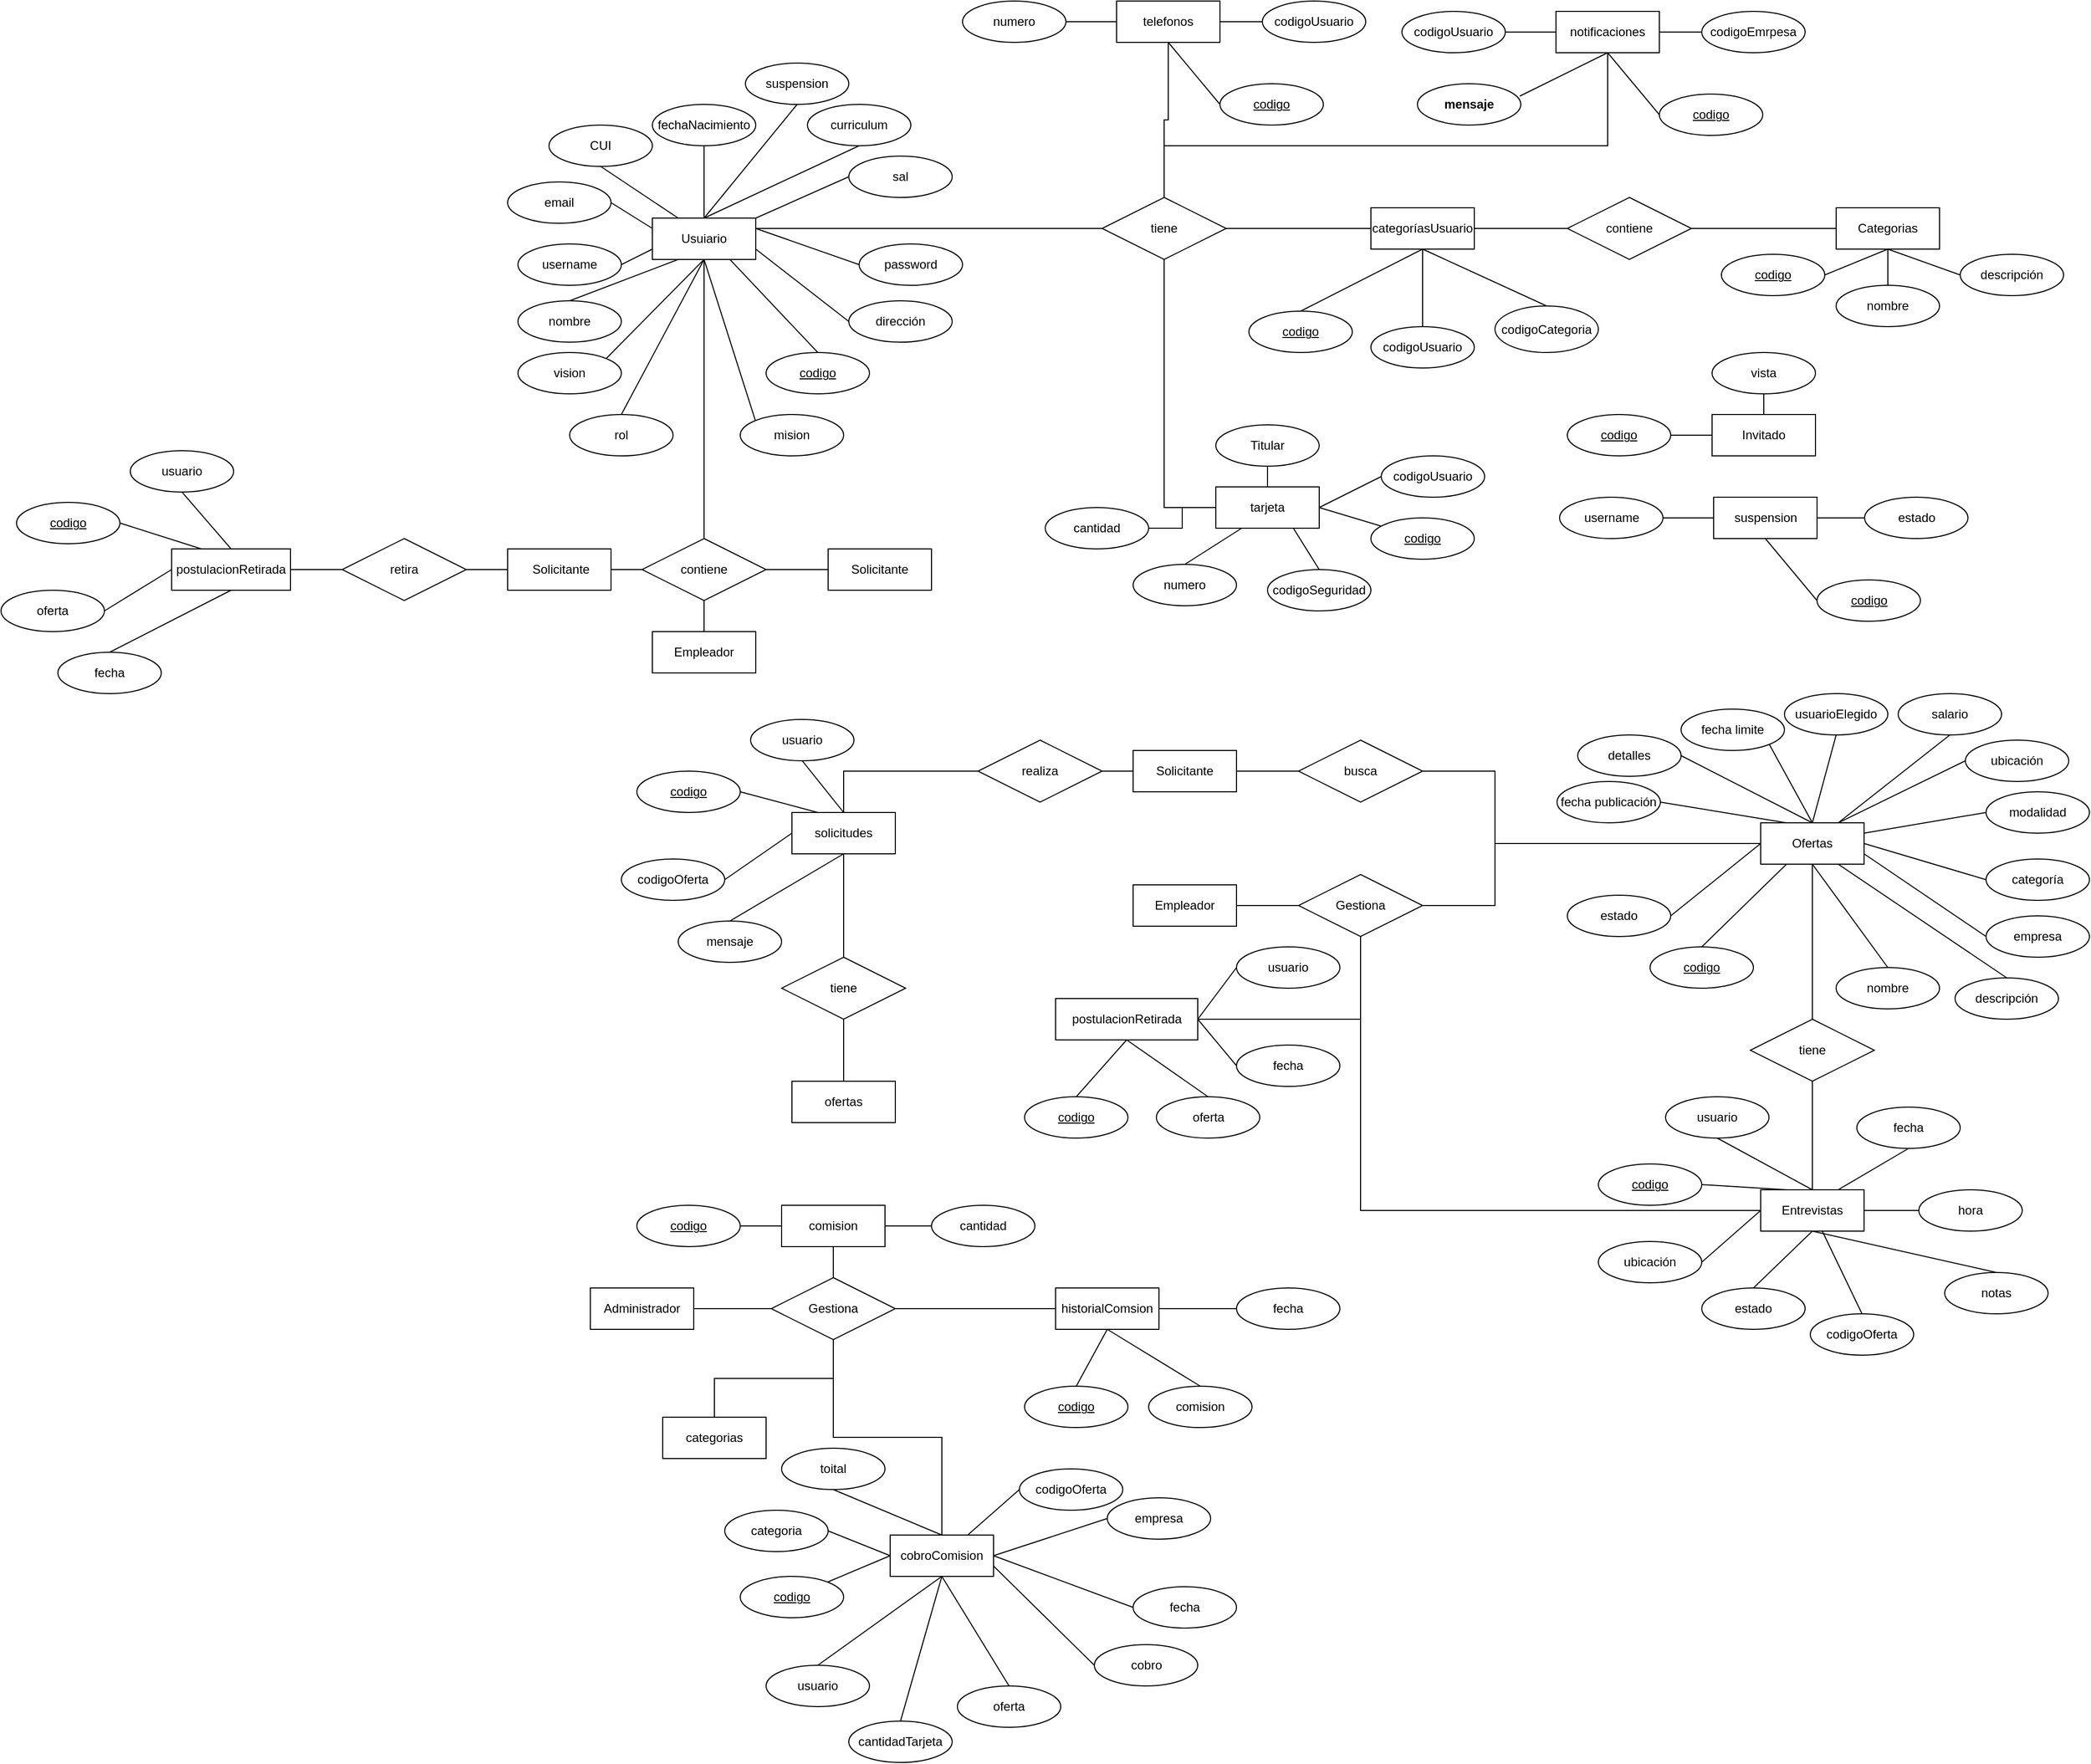 <mxfile version="22.1.18" type="device">
  <diagram name="Página-1" id="eW4vBerHJCCK3IBesupC">
    <mxGraphModel dx="1624" dy="625" grid="1" gridSize="10" guides="1" tooltips="1" connect="1" arrows="1" fold="1" page="1" pageScale="1" pageWidth="827" pageHeight="1169" math="0" shadow="0">
      <root>
        <mxCell id="0" />
        <mxCell id="1" parent="0" />
        <mxCell id="L10rVUzcokbx8senKPkJ-9" style="rounded=0;orthogonalLoop=1;jettySize=auto;html=1;exitX=0.5;exitY=0;exitDx=0;exitDy=0;entryX=0.5;entryY=1;entryDx=0;entryDy=0;endArrow=none;endFill=0;" parent="1" source="n7jX9IWa5AHNB72dme2B-1" target="L10rVUzcokbx8senKPkJ-8" edge="1">
          <mxGeometry relative="1" as="geometry" />
        </mxCell>
        <mxCell id="L10rVUzcokbx8senKPkJ-10" style="rounded=0;orthogonalLoop=1;jettySize=auto;html=1;exitX=0.25;exitY=0;exitDx=0;exitDy=0;entryX=0.5;entryY=1;entryDx=0;entryDy=0;endArrow=none;endFill=0;" parent="1" source="n7jX9IWa5AHNB72dme2B-1" target="L10rVUzcokbx8senKPkJ-7" edge="1">
          <mxGeometry relative="1" as="geometry" />
        </mxCell>
        <mxCell id="L10rVUzcokbx8senKPkJ-11" style="rounded=0;orthogonalLoop=1;jettySize=auto;html=1;exitX=0;exitY=0.25;exitDx=0;exitDy=0;entryX=1;entryY=0.5;entryDx=0;entryDy=0;endArrow=none;endFill=0;" parent="1" source="n7jX9IWa5AHNB72dme2B-1" target="L10rVUzcokbx8senKPkJ-6" edge="1">
          <mxGeometry relative="1" as="geometry" />
        </mxCell>
        <mxCell id="L10rVUzcokbx8senKPkJ-12" style="rounded=0;orthogonalLoop=1;jettySize=auto;html=1;exitX=0;exitY=0.75;exitDx=0;exitDy=0;entryX=1;entryY=0.5;entryDx=0;entryDy=0;endArrow=none;endFill=0;" parent="1" source="n7jX9IWa5AHNB72dme2B-1" target="L10rVUzcokbx8senKPkJ-4" edge="1">
          <mxGeometry relative="1" as="geometry" />
        </mxCell>
        <mxCell id="L10rVUzcokbx8senKPkJ-13" style="rounded=0;orthogonalLoop=1;jettySize=auto;html=1;exitX=0.25;exitY=1;exitDx=0;exitDy=0;entryX=0.5;entryY=0;entryDx=0;entryDy=0;endArrow=none;endFill=0;" parent="1" source="n7jX9IWa5AHNB72dme2B-1" target="L10rVUzcokbx8senKPkJ-2" edge="1">
          <mxGeometry relative="1" as="geometry" />
        </mxCell>
        <mxCell id="L10rVUzcokbx8senKPkJ-14" style="rounded=0;orthogonalLoop=1;jettySize=auto;html=1;exitX=0.75;exitY=1;exitDx=0;exitDy=0;entryX=0.5;entryY=0;entryDx=0;entryDy=0;endArrow=none;endFill=0;" parent="1" source="n7jX9IWa5AHNB72dme2B-1" target="L10rVUzcokbx8senKPkJ-1" edge="1">
          <mxGeometry relative="1" as="geometry" />
        </mxCell>
        <mxCell id="L10rVUzcokbx8senKPkJ-16" style="rounded=0;orthogonalLoop=1;jettySize=auto;html=1;exitX=1;exitY=0.75;exitDx=0;exitDy=0;entryX=0;entryY=0.5;entryDx=0;entryDy=0;endArrow=none;endFill=0;" parent="1" source="n7jX9IWa5AHNB72dme2B-1" target="L10rVUzcokbx8senKPkJ-3" edge="1">
          <mxGeometry relative="1" as="geometry" />
        </mxCell>
        <mxCell id="L10rVUzcokbx8senKPkJ-17" style="rounded=0;orthogonalLoop=1;jettySize=auto;html=1;exitX=1;exitY=0.25;exitDx=0;exitDy=0;entryX=0;entryY=0.5;entryDx=0;entryDy=0;endArrow=none;endFill=0;" parent="1" source="n7jX9IWa5AHNB72dme2B-1" target="L10rVUzcokbx8senKPkJ-5" edge="1">
          <mxGeometry relative="1" as="geometry" />
        </mxCell>
        <mxCell id="L10rVUzcokbx8senKPkJ-21" style="rounded=0;orthogonalLoop=1;jettySize=auto;html=1;exitX=0.5;exitY=1;exitDx=0;exitDy=0;entryX=0.5;entryY=0;entryDx=0;entryDy=0;endArrow=none;endFill=0;" parent="1" source="n7jX9IWa5AHNB72dme2B-1" target="L10rVUzcokbx8senKPkJ-20" edge="1">
          <mxGeometry relative="1" as="geometry" />
        </mxCell>
        <mxCell id="jXXUjzo4BKxj_JuMPKdT-4" style="rounded=0;orthogonalLoop=1;jettySize=auto;html=1;exitX=0.5;exitY=0;exitDx=0;exitDy=0;entryX=0.5;entryY=1;entryDx=0;entryDy=0;endArrow=none;endFill=0;" parent="1" source="n7jX9IWa5AHNB72dme2B-1" target="jXXUjzo4BKxj_JuMPKdT-3" edge="1">
          <mxGeometry relative="1" as="geometry" />
        </mxCell>
        <mxCell id="jXXUjzo4BKxj_JuMPKdT-7" style="edgeStyle=orthogonalEdgeStyle;rounded=0;orthogonalLoop=1;jettySize=auto;html=1;exitX=1;exitY=0.25;exitDx=0;exitDy=0;entryX=0;entryY=0.5;entryDx=0;entryDy=0;endArrow=none;endFill=0;" parent="1" source="n7jX9IWa5AHNB72dme2B-1" target="jXXUjzo4BKxj_JuMPKdT-1" edge="1">
          <mxGeometry relative="1" as="geometry" />
        </mxCell>
        <mxCell id="jXXUjzo4BKxj_JuMPKdT-14" style="rounded=0;orthogonalLoop=1;jettySize=auto;html=1;exitX=0.5;exitY=1;exitDx=0;exitDy=0;entryX=1;entryY=0;entryDx=0;entryDy=0;endArrow=none;endFill=0;" parent="1" source="n7jX9IWa5AHNB72dme2B-1" target="jXXUjzo4BKxj_JuMPKdT-11" edge="1">
          <mxGeometry relative="1" as="geometry" />
        </mxCell>
        <mxCell id="jXXUjzo4BKxj_JuMPKdT-15" style="rounded=0;orthogonalLoop=1;jettySize=auto;html=1;exitX=0.5;exitY=1;exitDx=0;exitDy=0;entryX=0;entryY=0;entryDx=0;entryDy=0;endArrow=none;endFill=0;" parent="1" source="n7jX9IWa5AHNB72dme2B-1" target="jXXUjzo4BKxj_JuMPKdT-12" edge="1">
          <mxGeometry relative="1" as="geometry" />
        </mxCell>
        <mxCell id="JkKdHwhiY4ZIvZWWVgxL-2" style="rounded=0;orthogonalLoop=1;jettySize=auto;html=1;exitX=1;exitY=0;exitDx=0;exitDy=0;entryX=0;entryY=0.5;entryDx=0;entryDy=0;endArrow=none;endFill=0;" edge="1" parent="1" source="n7jX9IWa5AHNB72dme2B-1" target="JkKdHwhiY4ZIvZWWVgxL-1">
          <mxGeometry relative="1" as="geometry" />
        </mxCell>
        <mxCell id="n7jX9IWa5AHNB72dme2B-1" value="Usuiario" style="whiteSpace=wrap;html=1;align=center;" parent="1" vertex="1">
          <mxGeometry x="150" y="240" width="100" height="40" as="geometry" />
        </mxCell>
        <mxCell id="voDOwXzz-UpNFZeyh3o8-6" style="rounded=0;orthogonalLoop=1;jettySize=auto;html=1;exitX=0.5;exitY=1;exitDx=0;exitDy=0;entryX=0.5;entryY=0;entryDx=0;entryDy=0;endArrow=none;endFill=0;" parent="1" source="voDOwXzz-UpNFZeyh3o8-1" target="voDOwXzz-UpNFZeyh3o8-5" edge="1">
          <mxGeometry relative="1" as="geometry" />
        </mxCell>
        <mxCell id="voDOwXzz-UpNFZeyh3o8-8" style="rounded=0;orthogonalLoop=1;jettySize=auto;html=1;entryX=0.5;entryY=0;entryDx=0;entryDy=0;endArrow=none;endFill=0;exitX=0.5;exitY=1;exitDx=0;exitDy=0;" parent="1" source="voDOwXzz-UpNFZeyh3o8-1" target="voDOwXzz-UpNFZeyh3o8-2" edge="1">
          <mxGeometry relative="1" as="geometry">
            <mxPoint x="999" y="300" as="targetPoint" />
            <mxPoint x="945" y="260" as="sourcePoint" />
          </mxGeometry>
        </mxCell>
        <mxCell id="jXXUjzo4BKxj_JuMPKdT-16" value="" style="rounded=0;orthogonalLoop=1;jettySize=auto;html=1;endArrow=none;endFill=0;" parent="1" source="voDOwXzz-UpNFZeyh3o8-1" target="voDOwXzz-UpNFZeyh3o8-4" edge="1">
          <mxGeometry relative="1" as="geometry" />
        </mxCell>
        <mxCell id="jXXUjzo4BKxj_JuMPKdT-22" style="rounded=0;orthogonalLoop=1;jettySize=auto;html=1;exitX=1;exitY=0.5;exitDx=0;exitDy=0;entryX=0;entryY=0.5;entryDx=0;entryDy=0;endArrow=none;endFill=0;" parent="1" source="voDOwXzz-UpNFZeyh3o8-1" target="jXXUjzo4BKxj_JuMPKdT-21" edge="1">
          <mxGeometry relative="1" as="geometry" />
        </mxCell>
        <mxCell id="voDOwXzz-UpNFZeyh3o8-1" value="categoríasUsuario" style="whiteSpace=wrap;html=1;align=center;" parent="1" vertex="1">
          <mxGeometry x="845" y="230" width="100" height="40" as="geometry" />
        </mxCell>
        <mxCell id="voDOwXzz-UpNFZeyh3o8-2" value="codigoCategoria" style="ellipse;whiteSpace=wrap;html=1;align=center;" parent="1" vertex="1">
          <mxGeometry x="965" y="325" width="100" height="45" as="geometry" />
        </mxCell>
        <mxCell id="voDOwXzz-UpNFZeyh3o8-4" value="codigoUsuario" style="ellipse;whiteSpace=wrap;html=1;align=center;" parent="1" vertex="1">
          <mxGeometry x="845" y="345" width="100" height="40" as="geometry" />
        </mxCell>
        <mxCell id="voDOwXzz-UpNFZeyh3o8-5" value="codigo" style="ellipse;whiteSpace=wrap;html=1;align=center;fontStyle=4;" parent="1" vertex="1">
          <mxGeometry x="727" y="330" width="100" height="40" as="geometry" />
        </mxCell>
        <mxCell id="L10rVUzcokbx8senKPkJ-37" style="rounded=0;orthogonalLoop=1;jettySize=auto;html=1;exitX=0.25;exitY=1;exitDx=0;exitDy=0;entryX=0.5;entryY=0;entryDx=0;entryDy=0;endArrow=none;endFill=0;" parent="1" source="voDOwXzz-UpNFZeyh3o8-9" target="voDOwXzz-UpNFZeyh3o8-11" edge="1">
          <mxGeometry relative="1" as="geometry" />
        </mxCell>
        <mxCell id="L10rVUzcokbx8senKPkJ-38" style="rounded=0;orthogonalLoop=1;jettySize=auto;html=1;exitX=0.5;exitY=1;exitDx=0;exitDy=0;entryX=0.5;entryY=0;entryDx=0;entryDy=0;endArrow=none;endFill=0;" parent="1" source="voDOwXzz-UpNFZeyh3o8-9" target="voDOwXzz-UpNFZeyh3o8-12" edge="1">
          <mxGeometry relative="1" as="geometry" />
        </mxCell>
        <mxCell id="L10rVUzcokbx8senKPkJ-39" style="rounded=0;orthogonalLoop=1;jettySize=auto;html=1;exitX=0.75;exitY=1;exitDx=0;exitDy=0;entryX=0.5;entryY=0;entryDx=0;entryDy=0;endArrow=none;endFill=0;" parent="1" source="voDOwXzz-UpNFZeyh3o8-9" target="voDOwXzz-UpNFZeyh3o8-13" edge="1">
          <mxGeometry relative="1" as="geometry" />
        </mxCell>
        <mxCell id="L10rVUzcokbx8senKPkJ-40" style="rounded=0;orthogonalLoop=1;jettySize=auto;html=1;exitX=1;exitY=0.75;exitDx=0;exitDy=0;entryX=0;entryY=0.5;entryDx=0;entryDy=0;endArrow=none;endFill=0;" parent="1" source="voDOwXzz-UpNFZeyh3o8-9" target="voDOwXzz-UpNFZeyh3o8-14" edge="1">
          <mxGeometry relative="1" as="geometry">
            <mxPoint x="1419.645" y="910.858" as="targetPoint" />
          </mxGeometry>
        </mxCell>
        <mxCell id="L10rVUzcokbx8senKPkJ-41" style="rounded=0;orthogonalLoop=1;jettySize=auto;html=1;exitX=1;exitY=0.5;exitDx=0;exitDy=0;endArrow=none;endFill=0;entryX=0;entryY=0.5;entryDx=0;entryDy=0;" parent="1" source="voDOwXzz-UpNFZeyh3o8-9" target="voDOwXzz-UpNFZeyh3o8-15" edge="1">
          <mxGeometry relative="1" as="geometry">
            <mxPoint x="1425" y="885" as="targetPoint" />
          </mxGeometry>
        </mxCell>
        <mxCell id="L10rVUzcokbx8senKPkJ-43" style="rounded=0;orthogonalLoop=1;jettySize=auto;html=1;exitX=0;exitY=0.5;exitDx=0;exitDy=0;entryX=1;entryY=0.5;entryDx=0;entryDy=0;endArrow=none;endFill=0;" parent="1" source="voDOwXzz-UpNFZeyh3o8-9" target="voDOwXzz-UpNFZeyh3o8-16" edge="1">
          <mxGeometry relative="1" as="geometry" />
        </mxCell>
        <mxCell id="L10rVUzcokbx8senKPkJ-44" style="rounded=0;orthogonalLoop=1;jettySize=auto;html=1;exitX=0.25;exitY=0;exitDx=0;exitDy=0;entryX=1;entryY=0.5;entryDx=0;entryDy=0;endArrow=none;endFill=0;" parent="1" source="voDOwXzz-UpNFZeyh3o8-9" target="voDOwXzz-UpNFZeyh3o8-17" edge="1">
          <mxGeometry relative="1" as="geometry" />
        </mxCell>
        <mxCell id="L10rVUzcokbx8senKPkJ-45" style="rounded=0;orthogonalLoop=1;jettySize=auto;html=1;exitX=0.5;exitY=0;exitDx=0;exitDy=0;entryX=1;entryY=1;entryDx=0;entryDy=0;endArrow=none;endFill=0;" parent="1" source="voDOwXzz-UpNFZeyh3o8-9" target="voDOwXzz-UpNFZeyh3o8-18" edge="1">
          <mxGeometry relative="1" as="geometry" />
        </mxCell>
        <mxCell id="L10rVUzcokbx8senKPkJ-47" style="rounded=0;orthogonalLoop=1;jettySize=auto;html=1;exitX=0.75;exitY=0;exitDx=0;exitDy=0;entryX=0.5;entryY=1;entryDx=0;entryDy=0;endArrow=none;endFill=0;" parent="1" source="voDOwXzz-UpNFZeyh3o8-9" target="voDOwXzz-UpNFZeyh3o8-19" edge="1">
          <mxGeometry relative="1" as="geometry" />
        </mxCell>
        <mxCell id="L10rVUzcokbx8senKPkJ-48" style="rounded=0;orthogonalLoop=1;jettySize=auto;html=1;exitX=1;exitY=0.25;exitDx=0;exitDy=0;entryX=0;entryY=0.5;entryDx=0;entryDy=0;endArrow=none;endFill=0;" parent="1" source="voDOwXzz-UpNFZeyh3o8-9" target="voDOwXzz-UpNFZeyh3o8-20" edge="1">
          <mxGeometry relative="1" as="geometry">
            <mxPoint x="1415" y="835" as="targetPoint" />
          </mxGeometry>
        </mxCell>
        <mxCell id="L10rVUzcokbx8senKPkJ-50" style="rounded=0;orthogonalLoop=1;jettySize=auto;html=1;exitX=0.75;exitY=0;exitDx=0;exitDy=0;endArrow=none;endFill=0;entryX=0;entryY=0.5;entryDx=0;entryDy=0;" parent="1" source="voDOwXzz-UpNFZeyh3o8-9" target="voDOwXzz-UpNFZeyh3o8-21" edge="1">
          <mxGeometry relative="1" as="geometry">
            <mxPoint x="1490" y="770" as="targetPoint" />
          </mxGeometry>
        </mxCell>
        <mxCell id="L10rVUzcokbx8senKPkJ-51" style="rounded=0;orthogonalLoop=1;jettySize=auto;html=1;exitX=0.5;exitY=0;exitDx=0;exitDy=0;entryX=1;entryY=0.5;entryDx=0;entryDy=0;endArrow=none;endFill=0;" parent="1" source="voDOwXzz-UpNFZeyh3o8-9" target="voDOwXzz-UpNFZeyh3o8-22" edge="1">
          <mxGeometry relative="1" as="geometry" />
        </mxCell>
        <mxCell id="L10rVUzcokbx8senKPkJ-52" style="rounded=0;orthogonalLoop=1;jettySize=auto;html=1;exitX=0.5;exitY=0;exitDx=0;exitDy=0;entryX=0.5;entryY=1;entryDx=0;entryDy=0;endArrow=none;endFill=0;" parent="1" source="voDOwXzz-UpNFZeyh3o8-9" target="voDOwXzz-UpNFZeyh3o8-23" edge="1">
          <mxGeometry relative="1" as="geometry" />
        </mxCell>
        <mxCell id="jXXUjzo4BKxj_JuMPKdT-73" style="edgeStyle=orthogonalEdgeStyle;rounded=0;orthogonalLoop=1;jettySize=auto;html=1;exitX=0.5;exitY=1;exitDx=0;exitDy=0;entryX=0.5;entryY=0;entryDx=0;entryDy=0;endArrow=none;endFill=0;" parent="1" source="voDOwXzz-UpNFZeyh3o8-9" target="jXXUjzo4BKxj_JuMPKdT-72" edge="1">
          <mxGeometry relative="1" as="geometry" />
        </mxCell>
        <mxCell id="voDOwXzz-UpNFZeyh3o8-9" value="Ofertas" style="whiteSpace=wrap;html=1;align=center;" parent="1" vertex="1">
          <mxGeometry x="1222" y="825" width="100" height="40" as="geometry" />
        </mxCell>
        <mxCell id="voDOwXzz-UpNFZeyh3o8-11" value="codigo" style="ellipse;whiteSpace=wrap;html=1;align=center;fontStyle=4;" parent="1" vertex="1">
          <mxGeometry x="1115" y="945" width="100" height="40" as="geometry" />
        </mxCell>
        <mxCell id="voDOwXzz-UpNFZeyh3o8-12" value="nombre" style="ellipse;whiteSpace=wrap;html=1;align=center;" parent="1" vertex="1">
          <mxGeometry x="1295" y="965" width="100" height="40" as="geometry" />
        </mxCell>
        <mxCell id="voDOwXzz-UpNFZeyh3o8-13" value="descripción" style="ellipse;whiteSpace=wrap;html=1;align=center;" parent="1" vertex="1">
          <mxGeometry x="1410" y="975" width="100" height="40" as="geometry" />
        </mxCell>
        <mxCell id="voDOwXzz-UpNFZeyh3o8-14" value="empresa" style="ellipse;whiteSpace=wrap;html=1;align=center;" parent="1" vertex="1">
          <mxGeometry x="1440" y="915" width="100" height="40" as="geometry" />
        </mxCell>
        <mxCell id="voDOwXzz-UpNFZeyh3o8-15" value="categoría" style="ellipse;whiteSpace=wrap;html=1;align=center;" parent="1" vertex="1">
          <mxGeometry x="1440" y="860" width="100" height="40" as="geometry" />
        </mxCell>
        <mxCell id="voDOwXzz-UpNFZeyh3o8-16" value="estado" style="ellipse;whiteSpace=wrap;html=1;align=center;" parent="1" vertex="1">
          <mxGeometry x="1035" y="895" width="100" height="40" as="geometry" />
        </mxCell>
        <mxCell id="voDOwXzz-UpNFZeyh3o8-17" value="fecha publicación" style="ellipse;whiteSpace=wrap;html=1;align=center;" parent="1" vertex="1">
          <mxGeometry x="1025" y="785" width="100" height="40" as="geometry" />
        </mxCell>
        <mxCell id="voDOwXzz-UpNFZeyh3o8-18" value="fecha limite" style="ellipse;whiteSpace=wrap;html=1;align=center;" parent="1" vertex="1">
          <mxGeometry x="1145" y="715" width="100" height="40" as="geometry" />
        </mxCell>
        <mxCell id="voDOwXzz-UpNFZeyh3o8-19" value="salario" style="ellipse;whiteSpace=wrap;html=1;align=center;" parent="1" vertex="1">
          <mxGeometry x="1355" y="700" width="100" height="40" as="geometry" />
        </mxCell>
        <mxCell id="voDOwXzz-UpNFZeyh3o8-20" value="modalidad" style="ellipse;whiteSpace=wrap;html=1;align=center;" parent="1" vertex="1">
          <mxGeometry x="1440" y="795" width="100" height="40" as="geometry" />
        </mxCell>
        <mxCell id="voDOwXzz-UpNFZeyh3o8-21" value="ubicación" style="ellipse;whiteSpace=wrap;html=1;align=center;" parent="1" vertex="1">
          <mxGeometry x="1420" y="745" width="100" height="40" as="geometry" />
        </mxCell>
        <mxCell id="voDOwXzz-UpNFZeyh3o8-22" value="detalles" style="ellipse;whiteSpace=wrap;html=1;align=center;" parent="1" vertex="1">
          <mxGeometry x="1045" y="740" width="100" height="40" as="geometry" />
        </mxCell>
        <mxCell id="voDOwXzz-UpNFZeyh3o8-23" value="usuarioElegido" style="ellipse;whiteSpace=wrap;html=1;align=center;" parent="1" vertex="1">
          <mxGeometry x="1245" y="700" width="100" height="40" as="geometry" />
        </mxCell>
        <mxCell id="L10rVUzcokbx8senKPkJ-1" value="codigo" style="ellipse;whiteSpace=wrap;html=1;align=center;fontStyle=4;" parent="1" vertex="1">
          <mxGeometry x="260" y="370" width="100" height="40" as="geometry" />
        </mxCell>
        <mxCell id="L10rVUzcokbx8senKPkJ-2" value="nombre" style="ellipse;whiteSpace=wrap;html=1;align=center;" parent="1" vertex="1">
          <mxGeometry x="20" y="320" width="100" height="40" as="geometry" />
        </mxCell>
        <mxCell id="L10rVUzcokbx8senKPkJ-3" value="dirección" style="ellipse;whiteSpace=wrap;html=1;align=center;" parent="1" vertex="1">
          <mxGeometry x="340" y="320" width="100" height="40" as="geometry" />
        </mxCell>
        <mxCell id="L10rVUzcokbx8senKPkJ-4" value="username" style="ellipse;whiteSpace=wrap;html=1;align=center;" parent="1" vertex="1">
          <mxGeometry x="20" y="265" width="100" height="40" as="geometry" />
        </mxCell>
        <mxCell id="L10rVUzcokbx8senKPkJ-5" value="password" style="ellipse;whiteSpace=wrap;html=1;align=center;" parent="1" vertex="1">
          <mxGeometry x="350" y="265" width="100" height="40" as="geometry" />
        </mxCell>
        <mxCell id="L10rVUzcokbx8senKPkJ-6" value="email" style="ellipse;whiteSpace=wrap;html=1;align=center;" parent="1" vertex="1">
          <mxGeometry x="10" y="205" width="100" height="40" as="geometry" />
        </mxCell>
        <mxCell id="L10rVUzcokbx8senKPkJ-7" value="CUI" style="ellipse;whiteSpace=wrap;html=1;align=center;" parent="1" vertex="1">
          <mxGeometry x="50" y="150" width="100" height="40" as="geometry" />
        </mxCell>
        <mxCell id="L10rVUzcokbx8senKPkJ-8" value="fechaNacimiento" style="ellipse;whiteSpace=wrap;html=1;align=center;" parent="1" vertex="1">
          <mxGeometry x="150" y="130" width="100" height="40" as="geometry" />
        </mxCell>
        <mxCell id="L10rVUzcokbx8senKPkJ-20" value="rol" style="ellipse;whiteSpace=wrap;html=1;align=center;" parent="1" vertex="1">
          <mxGeometry x="70" y="430" width="100" height="40" as="geometry" />
        </mxCell>
        <mxCell id="L10rVUzcokbx8senKPkJ-26" style="rounded=0;orthogonalLoop=1;jettySize=auto;html=1;exitX=0.5;exitY=0;exitDx=0;exitDy=0;entryX=0.5;entryY=1;entryDx=0;entryDy=0;endArrow=none;endFill=0;" parent="1" source="L10rVUzcokbx8senKPkJ-22" target="L10rVUzcokbx8senKPkJ-25" edge="1">
          <mxGeometry relative="1" as="geometry" />
        </mxCell>
        <mxCell id="L10rVUzcokbx8senKPkJ-27" style="rounded=0;orthogonalLoop=1;jettySize=auto;html=1;exitX=0.25;exitY=1;exitDx=0;exitDy=0;entryX=0.5;entryY=0;entryDx=0;entryDy=0;endArrow=none;endFill=0;" parent="1" source="L10rVUzcokbx8senKPkJ-22" target="L10rVUzcokbx8senKPkJ-23" edge="1">
          <mxGeometry relative="1" as="geometry" />
        </mxCell>
        <mxCell id="L10rVUzcokbx8senKPkJ-28" style="rounded=0;orthogonalLoop=1;jettySize=auto;html=1;exitX=0.75;exitY=1;exitDx=0;exitDy=0;entryX=0.5;entryY=0;entryDx=0;entryDy=0;endArrow=none;endFill=0;" parent="1" source="L10rVUzcokbx8senKPkJ-22" target="L10rVUzcokbx8senKPkJ-24" edge="1">
          <mxGeometry relative="1" as="geometry" />
        </mxCell>
        <mxCell id="L10rVUzcokbx8senKPkJ-79" style="rounded=0;orthogonalLoop=1;jettySize=auto;html=1;exitX=1;exitY=0.5;exitDx=0;exitDy=0;entryX=0;entryY=0.5;entryDx=0;entryDy=0;endArrow=none;endFill=0;" parent="1" source="L10rVUzcokbx8senKPkJ-22" target="L10rVUzcokbx8senKPkJ-77" edge="1">
          <mxGeometry relative="1" as="geometry" />
        </mxCell>
        <mxCell id="L10rVUzcokbx8senKPkJ-86" style="rounded=0;orthogonalLoop=1;jettySize=auto;html=1;exitX=1;exitY=0.5;exitDx=0;exitDy=0;endArrow=none;endFill=0;" parent="1" source="L10rVUzcokbx8senKPkJ-22" target="L10rVUzcokbx8senKPkJ-85" edge="1">
          <mxGeometry relative="1" as="geometry" />
        </mxCell>
        <mxCell id="L10rVUzcokbx8senKPkJ-22" value="tarjeta" style="whiteSpace=wrap;html=1;align=center;" parent="1" vertex="1">
          <mxGeometry x="695" y="500" width="100" height="40" as="geometry" />
        </mxCell>
        <mxCell id="L10rVUzcokbx8senKPkJ-23" value="numero" style="ellipse;whiteSpace=wrap;html=1;align=center;" parent="1" vertex="1">
          <mxGeometry x="615" y="575" width="100" height="40" as="geometry" />
        </mxCell>
        <mxCell id="L10rVUzcokbx8senKPkJ-24" value="codigoSeguridad" style="ellipse;whiteSpace=wrap;html=1;align=center;" parent="1" vertex="1">
          <mxGeometry x="745" y="580" width="100" height="40" as="geometry" />
        </mxCell>
        <mxCell id="L10rVUzcokbx8senKPkJ-25" value="Titular" style="ellipse;whiteSpace=wrap;html=1;align=center;" parent="1" vertex="1">
          <mxGeometry x="695" y="440" width="100" height="40" as="geometry" />
        </mxCell>
        <mxCell id="L10rVUzcokbx8senKPkJ-32" style="rounded=0;orthogonalLoop=1;jettySize=auto;html=1;exitX=0;exitY=0.5;exitDx=0;exitDy=0;entryX=1;entryY=0.5;entryDx=0;entryDy=0;endArrow=none;endFill=0;" parent="1" source="L10rVUzcokbx8senKPkJ-29" target="L10rVUzcokbx8senKPkJ-30" edge="1">
          <mxGeometry relative="1" as="geometry" />
        </mxCell>
        <mxCell id="L10rVUzcokbx8senKPkJ-88" style="rounded=0;orthogonalLoop=1;jettySize=auto;html=1;exitX=0.5;exitY=1;exitDx=0;exitDy=0;entryX=0;entryY=0.5;entryDx=0;entryDy=0;endArrow=none;endFill=0;" parent="1" source="L10rVUzcokbx8senKPkJ-29" target="L10rVUzcokbx8senKPkJ-87" edge="1">
          <mxGeometry relative="1" as="geometry" />
        </mxCell>
        <mxCell id="L10rVUzcokbx8senKPkJ-90" style="rounded=0;orthogonalLoop=1;jettySize=auto;html=1;exitX=1;exitY=0.5;exitDx=0;exitDy=0;entryX=0;entryY=0.5;entryDx=0;entryDy=0;endArrow=none;endFill=0;" parent="1" source="L10rVUzcokbx8senKPkJ-29" target="L10rVUzcokbx8senKPkJ-89" edge="1">
          <mxGeometry relative="1" as="geometry" />
        </mxCell>
        <mxCell id="L10rVUzcokbx8senKPkJ-29" value="telefonos" style="whiteSpace=wrap;html=1;align=center;" parent="1" vertex="1">
          <mxGeometry x="599" y="30" width="100" height="40" as="geometry" />
        </mxCell>
        <mxCell id="L10rVUzcokbx8senKPkJ-30" value="numero" style="ellipse;whiteSpace=wrap;html=1;align=center;" parent="1" vertex="1">
          <mxGeometry x="450" y="30" width="100" height="40" as="geometry" />
        </mxCell>
        <mxCell id="L10rVUzcokbx8senKPkJ-66" style="rounded=0;orthogonalLoop=1;jettySize=auto;html=1;exitX=0.25;exitY=0;exitDx=0;exitDy=0;entryX=1;entryY=0.5;entryDx=0;entryDy=0;endArrow=none;endFill=0;" parent="1" source="L10rVUzcokbx8senKPkJ-69" target="L10rVUzcokbx8senKPkJ-70" edge="1">
          <mxGeometry relative="1" as="geometry" />
        </mxCell>
        <mxCell id="L10rVUzcokbx8senKPkJ-67" style="rounded=0;orthogonalLoop=1;jettySize=auto;html=1;exitX=0.5;exitY=0;exitDx=0;exitDy=0;entryX=0.5;entryY=1;entryDx=0;entryDy=0;endArrow=none;endFill=0;" parent="1" source="L10rVUzcokbx8senKPkJ-69" target="L10rVUzcokbx8senKPkJ-71" edge="1">
          <mxGeometry relative="1" as="geometry" />
        </mxCell>
        <mxCell id="L10rVUzcokbx8senKPkJ-68" style="rounded=0;orthogonalLoop=1;jettySize=auto;html=1;exitX=0.5;exitY=1;exitDx=0;exitDy=0;entryX=0.5;entryY=0;entryDx=0;entryDy=0;endArrow=none;endFill=0;" parent="1" source="L10rVUzcokbx8senKPkJ-69" target="L10rVUzcokbx8senKPkJ-72" edge="1">
          <mxGeometry relative="1" as="geometry" />
        </mxCell>
        <mxCell id="L10rVUzcokbx8senKPkJ-69" value="solicitudes" style="whiteSpace=wrap;html=1;align=center;" parent="1" vertex="1">
          <mxGeometry x="285" y="815" width="100" height="40" as="geometry" />
        </mxCell>
        <mxCell id="L10rVUzcokbx8senKPkJ-70" value="codigo" style="ellipse;whiteSpace=wrap;html=1;align=center;fontStyle=4;" parent="1" vertex="1">
          <mxGeometry x="135" y="775" width="100" height="40" as="geometry" />
        </mxCell>
        <mxCell id="L10rVUzcokbx8senKPkJ-71" value="usuario" style="ellipse;whiteSpace=wrap;html=1;align=center;" parent="1" vertex="1">
          <mxGeometry x="245" y="725" width="100" height="40" as="geometry" />
        </mxCell>
        <mxCell id="L10rVUzcokbx8senKPkJ-72" value="mensaje" style="ellipse;whiteSpace=wrap;html=1;align=center;" parent="1" vertex="1">
          <mxGeometry x="175" y="920" width="100" height="40" as="geometry" />
        </mxCell>
        <mxCell id="L10rVUzcokbx8senKPkJ-77" value="codigoUsuario" style="ellipse;whiteSpace=wrap;html=1;align=center;" parent="1" vertex="1">
          <mxGeometry x="855" y="470" width="100" height="40" as="geometry" />
        </mxCell>
        <mxCell id="L10rVUzcokbx8senKPkJ-85" value="codigo" style="ellipse;whiteSpace=wrap;html=1;align=center;fontStyle=4;" parent="1" vertex="1">
          <mxGeometry x="845" y="530" width="100" height="40" as="geometry" />
        </mxCell>
        <mxCell id="L10rVUzcokbx8senKPkJ-87" value="codigo" style="ellipse;whiteSpace=wrap;html=1;align=center;fontStyle=4;" parent="1" vertex="1">
          <mxGeometry x="699" y="110" width="100" height="40" as="geometry" />
        </mxCell>
        <mxCell id="L10rVUzcokbx8senKPkJ-89" value="codigoUsuario" style="ellipse;whiteSpace=wrap;html=1;align=center;" parent="1" vertex="1">
          <mxGeometry x="740" y="30" width="100" height="40" as="geometry" />
        </mxCell>
        <mxCell id="jXXUjzo4BKxj_JuMPKdT-5" style="edgeStyle=orthogonalEdgeStyle;rounded=0;orthogonalLoop=1;jettySize=auto;html=1;exitX=1;exitY=0.5;exitDx=0;exitDy=0;entryX=0;entryY=0.5;entryDx=0;entryDy=0;endArrow=none;endFill=0;" parent="1" source="jXXUjzo4BKxj_JuMPKdT-1" target="voDOwXzz-UpNFZeyh3o8-1" edge="1">
          <mxGeometry relative="1" as="geometry" />
        </mxCell>
        <mxCell id="jXXUjzo4BKxj_JuMPKdT-8" style="edgeStyle=orthogonalEdgeStyle;rounded=0;orthogonalLoop=1;jettySize=auto;html=1;entryX=0;entryY=0.5;entryDx=0;entryDy=0;endArrow=none;endFill=0;" parent="1" source="jXXUjzo4BKxj_JuMPKdT-1" target="L10rVUzcokbx8senKPkJ-22" edge="1">
          <mxGeometry relative="1" as="geometry" />
        </mxCell>
        <mxCell id="jXXUjzo4BKxj_JuMPKdT-9" style="rounded=0;orthogonalLoop=1;jettySize=auto;html=1;exitX=0.5;exitY=0;exitDx=0;exitDy=0;entryX=0.5;entryY=1;entryDx=0;entryDy=0;edgeStyle=orthogonalEdgeStyle;endArrow=none;endFill=0;" parent="1" source="jXXUjzo4BKxj_JuMPKdT-1" target="L10rVUzcokbx8senKPkJ-29" edge="1">
          <mxGeometry relative="1" as="geometry" />
        </mxCell>
        <mxCell id="jXXUjzo4BKxj_JuMPKdT-1" value="tiene" style="shape=rhombus;perimeter=rhombusPerimeter;whiteSpace=wrap;html=1;align=center;" parent="1" vertex="1">
          <mxGeometry x="585" y="220" width="120" height="60" as="geometry" />
        </mxCell>
        <mxCell id="jXXUjzo4BKxj_JuMPKdT-3" value="curriculum" style="ellipse;whiteSpace=wrap;html=1;align=center;" parent="1" vertex="1">
          <mxGeometry x="300" y="130" width="100" height="40" as="geometry" />
        </mxCell>
        <mxCell id="jXXUjzo4BKxj_JuMPKdT-11" value="vision" style="ellipse;whiteSpace=wrap;html=1;align=center;" parent="1" vertex="1">
          <mxGeometry x="20" y="370" width="100" height="40" as="geometry" />
        </mxCell>
        <mxCell id="jXXUjzo4BKxj_JuMPKdT-12" value="mision" style="ellipse;whiteSpace=wrap;html=1;align=center;" parent="1" vertex="1">
          <mxGeometry x="235" y="430" width="100" height="40" as="geometry" />
        </mxCell>
        <mxCell id="jXXUjzo4BKxj_JuMPKdT-23" style="rounded=0;orthogonalLoop=1;jettySize=auto;html=1;exitX=0.5;exitY=1;exitDx=0;exitDy=0;entryX=1;entryY=0.5;entryDx=0;entryDy=0;endArrow=none;endFill=0;" parent="1" source="jXXUjzo4BKxj_JuMPKdT-17" target="jXXUjzo4BKxj_JuMPKdT-20" edge="1">
          <mxGeometry relative="1" as="geometry" />
        </mxCell>
        <mxCell id="jXXUjzo4BKxj_JuMPKdT-24" style="rounded=0;orthogonalLoop=1;jettySize=auto;html=1;exitX=0.5;exitY=1;exitDx=0;exitDy=0;entryX=0.5;entryY=0;entryDx=0;entryDy=0;endArrow=none;endFill=0;" parent="1" source="jXXUjzo4BKxj_JuMPKdT-17" target="jXXUjzo4BKxj_JuMPKdT-19" edge="1">
          <mxGeometry relative="1" as="geometry" />
        </mxCell>
        <mxCell id="jXXUjzo4BKxj_JuMPKdT-25" style="rounded=0;orthogonalLoop=1;jettySize=auto;html=1;exitX=0.5;exitY=1;exitDx=0;exitDy=0;entryX=0;entryY=0.5;entryDx=0;entryDy=0;endArrow=none;endFill=0;" parent="1" source="jXXUjzo4BKxj_JuMPKdT-17" target="jXXUjzo4BKxj_JuMPKdT-18" edge="1">
          <mxGeometry relative="1" as="geometry" />
        </mxCell>
        <mxCell id="jXXUjzo4BKxj_JuMPKdT-17" value="Categorias" style="whiteSpace=wrap;html=1;align=center;" parent="1" vertex="1">
          <mxGeometry x="1295" y="230" width="100" height="40" as="geometry" />
        </mxCell>
        <mxCell id="jXXUjzo4BKxj_JuMPKdT-18" value="descripción" style="ellipse;whiteSpace=wrap;html=1;align=center;" parent="1" vertex="1">
          <mxGeometry x="1415" y="275" width="100" height="40" as="geometry" />
        </mxCell>
        <mxCell id="jXXUjzo4BKxj_JuMPKdT-19" value="nombre" style="ellipse;whiteSpace=wrap;html=1;align=center;" parent="1" vertex="1">
          <mxGeometry x="1295" y="305" width="100" height="40" as="geometry" />
        </mxCell>
        <mxCell id="jXXUjzo4BKxj_JuMPKdT-20" value="codigo" style="ellipse;whiteSpace=wrap;html=1;align=center;fontStyle=4;" parent="1" vertex="1">
          <mxGeometry x="1184" y="275" width="100" height="40" as="geometry" />
        </mxCell>
        <mxCell id="jXXUjzo4BKxj_JuMPKdT-27" style="edgeStyle=orthogonalEdgeStyle;rounded=0;orthogonalLoop=1;jettySize=auto;html=1;exitX=1;exitY=0.5;exitDx=0;exitDy=0;entryX=0;entryY=0.5;entryDx=0;entryDy=0;endArrow=none;endFill=0;" parent="1" source="jXXUjzo4BKxj_JuMPKdT-21" target="jXXUjzo4BKxj_JuMPKdT-17" edge="1">
          <mxGeometry relative="1" as="geometry" />
        </mxCell>
        <mxCell id="jXXUjzo4BKxj_JuMPKdT-21" value="contiene" style="shape=rhombus;perimeter=rhombusPerimeter;whiteSpace=wrap;html=1;align=center;" parent="1" vertex="1">
          <mxGeometry x="1035" y="220" width="120" height="60" as="geometry" />
        </mxCell>
        <mxCell id="jXXUjzo4BKxj_JuMPKdT-31" style="edgeStyle=orthogonalEdgeStyle;rounded=0;orthogonalLoop=1;jettySize=auto;html=1;exitX=1;exitY=0.5;exitDx=0;exitDy=0;entryX=0;entryY=0.5;entryDx=0;entryDy=0;endArrow=none;endFill=0;" parent="1" source="jXXUjzo4BKxj_JuMPKdT-28" target="jXXUjzo4BKxj_JuMPKdT-30" edge="1">
          <mxGeometry relative="1" as="geometry" />
        </mxCell>
        <mxCell id="jXXUjzo4BKxj_JuMPKdT-40" style="edgeStyle=orthogonalEdgeStyle;rounded=0;orthogonalLoop=1;jettySize=auto;html=1;exitX=0;exitY=0.5;exitDx=0;exitDy=0;entryX=1;entryY=0.5;entryDx=0;entryDy=0;endArrow=none;endFill=0;" parent="1" source="jXXUjzo4BKxj_JuMPKdT-28" target="jXXUjzo4BKxj_JuMPKdT-38" edge="1">
          <mxGeometry relative="1" as="geometry" />
        </mxCell>
        <mxCell id="jXXUjzo4BKxj_JuMPKdT-28" value="Solicitante" style="whiteSpace=wrap;html=1;align=center;" parent="1" vertex="1">
          <mxGeometry x="615" y="755" width="100" height="40" as="geometry" />
        </mxCell>
        <mxCell id="jXXUjzo4BKxj_JuMPKdT-35" style="edgeStyle=orthogonalEdgeStyle;rounded=0;orthogonalLoop=1;jettySize=auto;html=1;exitX=1;exitY=0.5;exitDx=0;exitDy=0;entryX=0;entryY=0.5;entryDx=0;entryDy=0;endArrow=none;endFill=0;" parent="1" source="jXXUjzo4BKxj_JuMPKdT-29" target="jXXUjzo4BKxj_JuMPKdT-32" edge="1">
          <mxGeometry relative="1" as="geometry" />
        </mxCell>
        <mxCell id="jXXUjzo4BKxj_JuMPKdT-29" value="Empleador" style="whiteSpace=wrap;html=1;align=center;" parent="1" vertex="1">
          <mxGeometry x="615" y="885" width="100" height="40" as="geometry" />
        </mxCell>
        <mxCell id="jXXUjzo4BKxj_JuMPKdT-36" style="edgeStyle=orthogonalEdgeStyle;rounded=0;orthogonalLoop=1;jettySize=auto;html=1;exitX=1;exitY=0.5;exitDx=0;exitDy=0;entryX=0;entryY=0.5;entryDx=0;entryDy=0;endArrow=none;endFill=0;" parent="1" source="jXXUjzo4BKxj_JuMPKdT-30" target="voDOwXzz-UpNFZeyh3o8-9" edge="1">
          <mxGeometry relative="1" as="geometry">
            <Array as="points">
              <mxPoint x="965" y="775" />
              <mxPoint x="965" y="845" />
            </Array>
          </mxGeometry>
        </mxCell>
        <mxCell id="jXXUjzo4BKxj_JuMPKdT-30" value="busca" style="shape=rhombus;perimeter=rhombusPerimeter;whiteSpace=wrap;html=1;align=center;" parent="1" vertex="1">
          <mxGeometry x="775" y="745" width="120" height="60" as="geometry" />
        </mxCell>
        <mxCell id="jXXUjzo4BKxj_JuMPKdT-37" style="edgeStyle=orthogonalEdgeStyle;rounded=0;orthogonalLoop=1;jettySize=auto;html=1;exitX=1;exitY=0.5;exitDx=0;exitDy=0;entryX=0;entryY=0.5;entryDx=0;entryDy=0;endArrow=none;endFill=0;" parent="1" source="jXXUjzo4BKxj_JuMPKdT-32" target="voDOwXzz-UpNFZeyh3o8-9" edge="1">
          <mxGeometry relative="1" as="geometry">
            <Array as="points">
              <mxPoint x="965" y="905" />
              <mxPoint x="965" y="845" />
            </Array>
          </mxGeometry>
        </mxCell>
        <mxCell id="jXXUjzo4BKxj_JuMPKdT-46" style="edgeStyle=orthogonalEdgeStyle;rounded=0;orthogonalLoop=1;jettySize=auto;html=1;exitX=0.5;exitY=1;exitDx=0;exitDy=0;entryX=0;entryY=0.5;entryDx=0;entryDy=0;endArrow=none;endFill=0;" parent="1" source="jXXUjzo4BKxj_JuMPKdT-32" target="jXXUjzo4BKxj_JuMPKdT-63" edge="1">
          <mxGeometry relative="1" as="geometry">
            <mxPoint x="835" y="990" as="targetPoint" />
          </mxGeometry>
        </mxCell>
        <mxCell id="1wsnQfbL-bB5Dj-azG1w-52" style="edgeStyle=orthogonalEdgeStyle;rounded=0;orthogonalLoop=1;jettySize=auto;html=1;exitX=0.5;exitY=1;exitDx=0;exitDy=0;entryX=1;entryY=0.5;entryDx=0;entryDy=0;endArrow=none;endFill=0;" parent="1" source="jXXUjzo4BKxj_JuMPKdT-32" target="1wsnQfbL-bB5Dj-azG1w-43" edge="1">
          <mxGeometry relative="1" as="geometry" />
        </mxCell>
        <mxCell id="jXXUjzo4BKxj_JuMPKdT-32" value="Gestiona" style="shape=rhombus;perimeter=rhombusPerimeter;whiteSpace=wrap;html=1;align=center;" parent="1" vertex="1">
          <mxGeometry x="775" y="875" width="120" height="60" as="geometry" />
        </mxCell>
        <mxCell id="jXXUjzo4BKxj_JuMPKdT-41" style="edgeStyle=orthogonalEdgeStyle;rounded=0;orthogonalLoop=1;jettySize=auto;html=1;exitX=0;exitY=0.5;exitDx=0;exitDy=0;entryX=0.5;entryY=0;entryDx=0;entryDy=0;endArrow=none;endFill=0;" parent="1" source="jXXUjzo4BKxj_JuMPKdT-38" target="L10rVUzcokbx8senKPkJ-69" edge="1">
          <mxGeometry relative="1" as="geometry" />
        </mxCell>
        <mxCell id="jXXUjzo4BKxj_JuMPKdT-38" value="realiza" style="shape=rhombus;perimeter=rhombusPerimeter;whiteSpace=wrap;html=1;align=center;" parent="1" vertex="1">
          <mxGeometry x="465" y="745" width="120" height="60" as="geometry" />
        </mxCell>
        <mxCell id="jXXUjzo4BKxj_JuMPKdT-52" style="edgeStyle=orthogonalEdgeStyle;rounded=0;orthogonalLoop=1;jettySize=auto;html=1;exitX=0.5;exitY=0;exitDx=0;exitDy=0;entryX=0.5;entryY=1;entryDx=0;entryDy=0;endArrow=none;endFill=0;" parent="1" source="jXXUjzo4BKxj_JuMPKdT-42" target="L10rVUzcokbx8senKPkJ-69" edge="1">
          <mxGeometry relative="1" as="geometry" />
        </mxCell>
        <mxCell id="jXXUjzo4BKxj_JuMPKdT-42" value="tiene" style="shape=rhombus;perimeter=rhombusPerimeter;whiteSpace=wrap;html=1;align=center;" parent="1" vertex="1">
          <mxGeometry x="275" y="955" width="120" height="60" as="geometry" />
        </mxCell>
        <mxCell id="jXXUjzo4BKxj_JuMPKdT-51" style="edgeStyle=orthogonalEdgeStyle;rounded=0;orthogonalLoop=1;jettySize=auto;html=1;exitX=0.5;exitY=0;exitDx=0;exitDy=0;entryX=0.5;entryY=1;entryDx=0;entryDy=0;endArrow=none;endFill=0;" parent="1" source="jXXUjzo4BKxj_JuMPKdT-50" target="jXXUjzo4BKxj_JuMPKdT-42" edge="1">
          <mxGeometry relative="1" as="geometry" />
        </mxCell>
        <mxCell id="jXXUjzo4BKxj_JuMPKdT-50" value="ofertas" style="whiteSpace=wrap;html=1;align=center;" parent="1" vertex="1">
          <mxGeometry x="285" y="1075" width="100" height="40" as="geometry" />
        </mxCell>
        <mxCell id="jXXUjzo4BKxj_JuMPKdT-56" style="rounded=0;orthogonalLoop=1;jettySize=auto;html=1;exitX=1;exitY=0.5;exitDx=0;exitDy=0;entryX=0;entryY=0.5;entryDx=0;entryDy=0;endArrow=none;endFill=0;" parent="1" source="jXXUjzo4BKxj_JuMPKdT-63" target="jXXUjzo4BKxj_JuMPKdT-67" edge="1">
          <mxGeometry relative="1" as="geometry" />
        </mxCell>
        <mxCell id="jXXUjzo4BKxj_JuMPKdT-57" style="rounded=0;orthogonalLoop=1;jettySize=auto;html=1;exitX=0.5;exitY=1;exitDx=0;exitDy=0;entryX=0.5;entryY=0;entryDx=0;entryDy=0;endArrow=none;endFill=0;" parent="1" source="jXXUjzo4BKxj_JuMPKdT-63" target="jXXUjzo4BKxj_JuMPKdT-70" edge="1">
          <mxGeometry relative="1" as="geometry">
            <mxPoint x="1330" y="1249" as="targetPoint" />
          </mxGeometry>
        </mxCell>
        <mxCell id="jXXUjzo4BKxj_JuMPKdT-58" style="rounded=0;orthogonalLoop=1;jettySize=auto;html=1;exitX=0.5;exitY=1;exitDx=0;exitDy=0;entryX=0.5;entryY=0;entryDx=0;entryDy=0;endArrow=none;endFill=0;" parent="1" source="jXXUjzo4BKxj_JuMPKdT-63" target="jXXUjzo4BKxj_JuMPKdT-69" edge="1">
          <mxGeometry relative="1" as="geometry">
            <mxPoint x="1220" y="1249" as="targetPoint" />
          </mxGeometry>
        </mxCell>
        <mxCell id="jXXUjzo4BKxj_JuMPKdT-59" style="rounded=0;orthogonalLoop=1;jettySize=auto;html=1;exitX=0;exitY=0.5;exitDx=0;exitDy=0;entryX=1;entryY=0.5;entryDx=0;entryDy=0;endArrow=none;endFill=0;" parent="1" source="jXXUjzo4BKxj_JuMPKdT-63" target="jXXUjzo4BKxj_JuMPKdT-68" edge="1">
          <mxGeometry relative="1" as="geometry" />
        </mxCell>
        <mxCell id="jXXUjzo4BKxj_JuMPKdT-60" style="rounded=0;orthogonalLoop=1;jettySize=auto;html=1;exitX=0.25;exitY=0;exitDx=0;exitDy=0;entryX=1;entryY=0.5;entryDx=0;entryDy=0;endArrow=none;endFill=0;" parent="1" source="jXXUjzo4BKxj_JuMPKdT-63" target="jXXUjzo4BKxj_JuMPKdT-64" edge="1">
          <mxGeometry relative="1" as="geometry" />
        </mxCell>
        <mxCell id="jXXUjzo4BKxj_JuMPKdT-61" style="rounded=0;orthogonalLoop=1;jettySize=auto;html=1;exitX=0.5;exitY=0;exitDx=0;exitDy=0;entryX=0.5;entryY=1;entryDx=0;entryDy=0;endArrow=none;endFill=0;" parent="1" source="jXXUjzo4BKxj_JuMPKdT-63" target="jXXUjzo4BKxj_JuMPKdT-65" edge="1">
          <mxGeometry relative="1" as="geometry" />
        </mxCell>
        <mxCell id="jXXUjzo4BKxj_JuMPKdT-62" style="rounded=0;orthogonalLoop=1;jettySize=auto;html=1;exitX=0.75;exitY=0;exitDx=0;exitDy=0;entryX=0.5;entryY=1;entryDx=0;entryDy=0;endArrow=none;endFill=0;" parent="1" source="jXXUjzo4BKxj_JuMPKdT-63" target="jXXUjzo4BKxj_JuMPKdT-66" edge="1">
          <mxGeometry relative="1" as="geometry" />
        </mxCell>
        <mxCell id="jXXUjzo4BKxj_JuMPKdT-63" value="Entrevistas" style="whiteSpace=wrap;html=1;align=center;" parent="1" vertex="1">
          <mxGeometry x="1222" y="1180" width="100" height="40" as="geometry" />
        </mxCell>
        <mxCell id="jXXUjzo4BKxj_JuMPKdT-64" value="codigo" style="ellipse;whiteSpace=wrap;html=1;align=center;fontStyle=4;" parent="1" vertex="1">
          <mxGeometry x="1065" y="1155" width="100" height="40" as="geometry" />
        </mxCell>
        <mxCell id="jXXUjzo4BKxj_JuMPKdT-65" value="usuario" style="ellipse;whiteSpace=wrap;html=1;align=center;" parent="1" vertex="1">
          <mxGeometry x="1130" y="1090" width="100" height="40" as="geometry" />
        </mxCell>
        <mxCell id="jXXUjzo4BKxj_JuMPKdT-66" value="fecha" style="ellipse;whiteSpace=wrap;html=1;align=center;" parent="1" vertex="1">
          <mxGeometry x="1315" y="1100" width="100" height="40" as="geometry" />
        </mxCell>
        <mxCell id="jXXUjzo4BKxj_JuMPKdT-67" value="hora" style="ellipse;whiteSpace=wrap;html=1;align=center;" parent="1" vertex="1">
          <mxGeometry x="1375" y="1180" width="100" height="40" as="geometry" />
        </mxCell>
        <mxCell id="jXXUjzo4BKxj_JuMPKdT-68" value="ubicación" style="ellipse;whiteSpace=wrap;html=1;align=center;" parent="1" vertex="1">
          <mxGeometry x="1065" y="1230" width="100" height="40" as="geometry" />
        </mxCell>
        <mxCell id="jXXUjzo4BKxj_JuMPKdT-69" value="estado" style="ellipse;whiteSpace=wrap;html=1;align=center;" parent="1" vertex="1">
          <mxGeometry x="1165" y="1275" width="100" height="40" as="geometry" />
        </mxCell>
        <mxCell id="jXXUjzo4BKxj_JuMPKdT-70" value="notas" style="ellipse;whiteSpace=wrap;html=1;align=center;" parent="1" vertex="1">
          <mxGeometry x="1400" y="1260" width="100" height="40" as="geometry" />
        </mxCell>
        <mxCell id="jXXUjzo4BKxj_JuMPKdT-74" value="" style="edgeStyle=orthogonalEdgeStyle;rounded=0;orthogonalLoop=1;jettySize=auto;html=1;endArrow=none;endFill=0;" parent="1" source="jXXUjzo4BKxj_JuMPKdT-72" target="jXXUjzo4BKxj_JuMPKdT-63" edge="1">
          <mxGeometry relative="1" as="geometry" />
        </mxCell>
        <mxCell id="jXXUjzo4BKxj_JuMPKdT-72" value="tiene" style="shape=rhombus;perimeter=rhombusPerimeter;whiteSpace=wrap;html=1;align=center;" parent="1" vertex="1">
          <mxGeometry x="1212" y="1015" width="120" height="60" as="geometry" />
        </mxCell>
        <mxCell id="jXXUjzo4BKxj_JuMPKdT-78" style="edgeStyle=orthogonalEdgeStyle;rounded=0;orthogonalLoop=1;jettySize=auto;html=1;exitX=0.5;exitY=0;exitDx=0;exitDy=0;entryX=0.5;entryY=1;entryDx=0;entryDy=0;endArrow=none;endFill=0;" parent="1" source="jXXUjzo4BKxj_JuMPKdT-75" target="n7jX9IWa5AHNB72dme2B-1" edge="1">
          <mxGeometry relative="1" as="geometry" />
        </mxCell>
        <mxCell id="jXXUjzo4BKxj_JuMPKdT-84" style="edgeStyle=orthogonalEdgeStyle;rounded=0;orthogonalLoop=1;jettySize=auto;html=1;exitX=1;exitY=0.5;exitDx=0;exitDy=0;entryX=0;entryY=0.5;entryDx=0;entryDy=0;endArrow=none;endFill=0;" parent="1" source="jXXUjzo4BKxj_JuMPKdT-75" target="jXXUjzo4BKxj_JuMPKdT-80" edge="1">
          <mxGeometry relative="1" as="geometry" />
        </mxCell>
        <mxCell id="jXXUjzo4BKxj_JuMPKdT-85" style="edgeStyle=orthogonalEdgeStyle;rounded=0;orthogonalLoop=1;jettySize=auto;html=1;exitX=0.5;exitY=1;exitDx=0;exitDy=0;entryX=0.5;entryY=0;entryDx=0;entryDy=0;endArrow=none;endFill=0;" parent="1" source="jXXUjzo4BKxj_JuMPKdT-75" target="jXXUjzo4BKxj_JuMPKdT-81" edge="1">
          <mxGeometry relative="1" as="geometry" />
        </mxCell>
        <mxCell id="jXXUjzo4BKxj_JuMPKdT-86" style="edgeStyle=orthogonalEdgeStyle;rounded=0;orthogonalLoop=1;jettySize=auto;html=1;exitX=0;exitY=0.5;exitDx=0;exitDy=0;entryX=1;entryY=0.5;entryDx=0;entryDy=0;endArrow=none;endFill=0;" parent="1" source="jXXUjzo4BKxj_JuMPKdT-75" target="jXXUjzo4BKxj_JuMPKdT-82" edge="1">
          <mxGeometry relative="1" as="geometry" />
        </mxCell>
        <mxCell id="jXXUjzo4BKxj_JuMPKdT-75" value="contiene" style="shape=rhombus;perimeter=rhombusPerimeter;whiteSpace=wrap;html=1;align=center;" parent="1" vertex="1">
          <mxGeometry x="140" y="550" width="120" height="60" as="geometry" />
        </mxCell>
        <mxCell id="jXXUjzo4BKxj_JuMPKdT-77" style="edgeStyle=orthogonalEdgeStyle;rounded=0;orthogonalLoop=1;jettySize=auto;html=1;exitX=0.5;exitY=1;exitDx=0;exitDy=0;" parent="1" source="jXXUjzo4BKxj_JuMPKdT-11" target="jXXUjzo4BKxj_JuMPKdT-11" edge="1">
          <mxGeometry relative="1" as="geometry" />
        </mxCell>
        <mxCell id="jXXUjzo4BKxj_JuMPKdT-80" value="Solicitante" style="whiteSpace=wrap;html=1;align=center;" parent="1" vertex="1">
          <mxGeometry x="320" y="560" width="100" height="40" as="geometry" />
        </mxCell>
        <mxCell id="jXXUjzo4BKxj_JuMPKdT-81" value="Empleador" style="whiteSpace=wrap;html=1;align=center;" parent="1" vertex="1">
          <mxGeometry x="150" y="640" width="100" height="40" as="geometry" />
        </mxCell>
        <mxCell id="jXXUjzo4BKxj_JuMPKdT-82" value="&amp;nbsp;Solicitante" style="whiteSpace=wrap;html=1;align=center;" parent="1" vertex="1">
          <mxGeometry x="10" y="560" width="100" height="40" as="geometry" />
        </mxCell>
        <mxCell id="jXXUjzo4BKxj_JuMPKdT-91" style="edgeStyle=orthogonalEdgeStyle;rounded=0;orthogonalLoop=1;jettySize=auto;html=1;exitX=1;exitY=0.5;exitDx=0;exitDy=0;entryX=0;entryY=0.5;entryDx=0;entryDy=0;endArrow=none;endFill=0;" parent="1" source="jXXUjzo4BKxj_JuMPKdT-88" target="jXXUjzo4BKxj_JuMPKdT-89" edge="1">
          <mxGeometry relative="1" as="geometry" />
        </mxCell>
        <mxCell id="jXXUjzo4BKxj_JuMPKdT-88" value="Administrador" style="whiteSpace=wrap;html=1;align=center;" parent="1" vertex="1">
          <mxGeometry x="90" y="1275" width="100" height="40" as="geometry" />
        </mxCell>
        <mxCell id="jXXUjzo4BKxj_JuMPKdT-100" style="edgeStyle=orthogonalEdgeStyle;rounded=0;orthogonalLoop=1;jettySize=auto;html=1;exitX=0.5;exitY=0;exitDx=0;exitDy=0;entryX=0.5;entryY=1;entryDx=0;entryDy=0;endArrow=none;endFill=0;" parent="1" source="jXXUjzo4BKxj_JuMPKdT-89" target="jXXUjzo4BKxj_JuMPKdT-92" edge="1">
          <mxGeometry relative="1" as="geometry" />
        </mxCell>
        <mxCell id="jXXUjzo4BKxj_JuMPKdT-102" style="edgeStyle=orthogonalEdgeStyle;rounded=0;orthogonalLoop=1;jettySize=auto;html=1;exitX=0.5;exitY=1;exitDx=0;exitDy=0;entryX=0.5;entryY=0;entryDx=0;entryDy=0;endArrow=none;endFill=0;" parent="1" source="jXXUjzo4BKxj_JuMPKdT-89" target="jXXUjzo4BKxj_JuMPKdT-101" edge="1">
          <mxGeometry relative="1" as="geometry" />
        </mxCell>
        <mxCell id="1wsnQfbL-bB5Dj-azG1w-42" style="edgeStyle=orthogonalEdgeStyle;rounded=0;orthogonalLoop=1;jettySize=auto;html=1;exitX=1;exitY=0.5;exitDx=0;exitDy=0;entryX=0;entryY=0.5;entryDx=0;entryDy=0;endArrow=none;endFill=0;" parent="1" source="jXXUjzo4BKxj_JuMPKdT-89" target="1wsnQfbL-bB5Dj-azG1w-34" edge="1">
          <mxGeometry relative="1" as="geometry" />
        </mxCell>
        <mxCell id="1wsnQfbL-bB5Dj-azG1w-53" style="edgeStyle=orthogonalEdgeStyle;rounded=0;orthogonalLoop=1;jettySize=auto;html=1;exitX=0.5;exitY=1;exitDx=0;exitDy=0;entryX=0.5;entryY=0;entryDx=0;entryDy=0;endArrow=none;endFill=0;" parent="1" source="jXXUjzo4BKxj_JuMPKdT-89" target="1wsnQfbL-bB5Dj-azG1w-10" edge="1">
          <mxGeometry relative="1" as="geometry" />
        </mxCell>
        <mxCell id="jXXUjzo4BKxj_JuMPKdT-89" value="Gestiona" style="shape=rhombus;perimeter=rhombusPerimeter;whiteSpace=wrap;html=1;align=center;" parent="1" vertex="1">
          <mxGeometry x="265" y="1265" width="120" height="60" as="geometry" />
        </mxCell>
        <mxCell id="jXXUjzo4BKxj_JuMPKdT-97" style="edgeStyle=orthogonalEdgeStyle;rounded=0;orthogonalLoop=1;jettySize=auto;html=1;exitX=1;exitY=0.5;exitDx=0;exitDy=0;entryX=0;entryY=0.5;entryDx=0;entryDy=0;endArrow=none;endFill=0;" parent="1" source="jXXUjzo4BKxj_JuMPKdT-92" target="jXXUjzo4BKxj_JuMPKdT-98" edge="1">
          <mxGeometry relative="1" as="geometry">
            <mxPoint x="420.0" y="1215" as="targetPoint" />
          </mxGeometry>
        </mxCell>
        <mxCell id="jXXUjzo4BKxj_JuMPKdT-99" style="edgeStyle=orthogonalEdgeStyle;rounded=0;orthogonalLoop=1;jettySize=auto;html=1;exitX=0;exitY=0.5;exitDx=0;exitDy=0;entryX=1;entryY=0.5;entryDx=0;entryDy=0;endArrow=none;endFill=0;" parent="1" source="jXXUjzo4BKxj_JuMPKdT-92" target="jXXUjzo4BKxj_JuMPKdT-93" edge="1">
          <mxGeometry relative="1" as="geometry" />
        </mxCell>
        <mxCell id="jXXUjzo4BKxj_JuMPKdT-92" value="comision" style="whiteSpace=wrap;html=1;align=center;" parent="1" vertex="1">
          <mxGeometry x="275" y="1195" width="100" height="40" as="geometry" />
        </mxCell>
        <mxCell id="jXXUjzo4BKxj_JuMPKdT-93" value="codigo" style="ellipse;whiteSpace=wrap;html=1;align=center;fontStyle=4;" parent="1" vertex="1">
          <mxGeometry x="135" y="1195" width="100" height="40" as="geometry" />
        </mxCell>
        <mxCell id="jXXUjzo4BKxj_JuMPKdT-98" value="cantidad" style="ellipse;whiteSpace=wrap;html=1;align=center;" parent="1" vertex="1">
          <mxGeometry x="420" y="1195" width="100" height="40" as="geometry" />
        </mxCell>
        <mxCell id="jXXUjzo4BKxj_JuMPKdT-101" value="categorias" style="whiteSpace=wrap;html=1;align=center;" parent="1" vertex="1">
          <mxGeometry x="160" y="1400" width="100" height="40" as="geometry" />
        </mxCell>
        <mxCell id="1wsnQfbL-bB5Dj-azG1w-3" style="edgeStyle=orthogonalEdgeStyle;rounded=0;orthogonalLoop=1;jettySize=auto;html=1;exitX=1;exitY=0.5;exitDx=0;exitDy=0;entryX=0;entryY=0.5;entryDx=0;entryDy=0;endArrow=none;endFill=0;" parent="1" source="1wsnQfbL-bB5Dj-azG1w-2" target="L10rVUzcokbx8senKPkJ-22" edge="1">
          <mxGeometry relative="1" as="geometry" />
        </mxCell>
        <mxCell id="1wsnQfbL-bB5Dj-azG1w-2" value="cantidad" style="ellipse;whiteSpace=wrap;html=1;align=center;" parent="1" vertex="1">
          <mxGeometry x="530" y="520" width="100" height="40" as="geometry" />
        </mxCell>
        <mxCell id="1wsnQfbL-bB5Dj-azG1w-6" style="rounded=0;orthogonalLoop=1;jettySize=auto;html=1;exitX=1;exitY=0.5;exitDx=0;exitDy=0;entryX=0;entryY=0.5;entryDx=0;entryDy=0;endArrow=none;endFill=0;" parent="1" source="1wsnQfbL-bB5Dj-azG1w-4" target="L10rVUzcokbx8senKPkJ-69" edge="1">
          <mxGeometry relative="1" as="geometry" />
        </mxCell>
        <mxCell id="1wsnQfbL-bB5Dj-azG1w-4" value="codigoOferta" style="ellipse;whiteSpace=wrap;html=1;align=center;" parent="1" vertex="1">
          <mxGeometry x="120" y="860" width="100" height="40" as="geometry" />
        </mxCell>
        <mxCell id="1wsnQfbL-bB5Dj-azG1w-9" style="rounded=0;orthogonalLoop=1;jettySize=auto;html=1;exitX=0.5;exitY=0;exitDx=0;exitDy=0;endArrow=none;endFill=0;" parent="1" source="1wsnQfbL-bB5Dj-azG1w-7" target="jXXUjzo4BKxj_JuMPKdT-63" edge="1">
          <mxGeometry relative="1" as="geometry" />
        </mxCell>
        <mxCell id="1wsnQfbL-bB5Dj-azG1w-7" value="codigoOferta" style="ellipse;whiteSpace=wrap;html=1;align=center;" parent="1" vertex="1">
          <mxGeometry x="1270" y="1300" width="100" height="40" as="geometry" />
        </mxCell>
        <mxCell id="1wsnQfbL-bB5Dj-azG1w-23" style="rounded=0;orthogonalLoop=1;jettySize=auto;html=1;exitX=0.5;exitY=0;exitDx=0;exitDy=0;entryX=0.5;entryY=1;entryDx=0;entryDy=0;endArrow=none;endFill=0;" parent="1" source="1wsnQfbL-bB5Dj-azG1w-10" target="1wsnQfbL-bB5Dj-azG1w-22" edge="1">
          <mxGeometry relative="1" as="geometry" />
        </mxCell>
        <mxCell id="1wsnQfbL-bB5Dj-azG1w-10" value="cobroComision" style="whiteSpace=wrap;html=1;align=center;" parent="1" vertex="1">
          <mxGeometry x="380" y="1514" width="100" height="40" as="geometry" />
        </mxCell>
        <mxCell id="1wsnQfbL-bB5Dj-azG1w-12" style="rounded=0;orthogonalLoop=1;jettySize=auto;html=1;entryX=0;entryY=0.5;entryDx=0;entryDy=0;endArrow=none;endFill=0;" parent="1" source="1wsnQfbL-bB5Dj-azG1w-11" target="1wsnQfbL-bB5Dj-azG1w-10" edge="1">
          <mxGeometry relative="1" as="geometry" />
        </mxCell>
        <mxCell id="1wsnQfbL-bB5Dj-azG1w-11" value="codigo" style="ellipse;whiteSpace=wrap;html=1;align=center;fontStyle=4;" parent="1" vertex="1">
          <mxGeometry x="235" y="1554" width="100" height="40" as="geometry" />
        </mxCell>
        <mxCell id="1wsnQfbL-bB5Dj-azG1w-14" value="usuario" style="ellipse;whiteSpace=wrap;html=1;align=center;" parent="1" vertex="1">
          <mxGeometry x="260" y="1640" width="100" height="40" as="geometry" />
        </mxCell>
        <mxCell id="1wsnQfbL-bB5Dj-azG1w-15" style="rounded=0;orthogonalLoop=1;jettySize=auto;html=1;endArrow=none;endFill=0;exitX=0.5;exitY=0;exitDx=0;exitDy=0;entryX=0.5;entryY=1;entryDx=0;entryDy=0;" parent="1" source="1wsnQfbL-bB5Dj-azG1w-14" target="1wsnQfbL-bB5Dj-azG1w-10" edge="1">
          <mxGeometry relative="1" as="geometry">
            <mxPoint x="325" y="1544" as="sourcePoint" />
            <mxPoint x="405" y="1554" as="targetPoint" />
          </mxGeometry>
        </mxCell>
        <mxCell id="1wsnQfbL-bB5Dj-azG1w-17" style="rounded=0;orthogonalLoop=1;jettySize=auto;html=1;exitX=0.5;exitY=0;exitDx=0;exitDy=0;entryX=0.5;entryY=1;entryDx=0;entryDy=0;endArrow=none;endFill=0;" parent="1" source="1wsnQfbL-bB5Dj-azG1w-16" target="1wsnQfbL-bB5Dj-azG1w-10" edge="1">
          <mxGeometry relative="1" as="geometry" />
        </mxCell>
        <mxCell id="1wsnQfbL-bB5Dj-azG1w-16" value="oferta" style="ellipse;whiteSpace=wrap;html=1;align=center;" parent="1" vertex="1">
          <mxGeometry x="445" y="1660" width="100" height="40" as="geometry" />
        </mxCell>
        <mxCell id="1wsnQfbL-bB5Dj-azG1w-19" style="rounded=0;orthogonalLoop=1;jettySize=auto;html=1;exitX=0;exitY=0.5;exitDx=0;exitDy=0;entryX=1;entryY=0.5;entryDx=0;entryDy=0;endArrow=none;endFill=0;" parent="1" source="1wsnQfbL-bB5Dj-azG1w-18" target="1wsnQfbL-bB5Dj-azG1w-10" edge="1">
          <mxGeometry relative="1" as="geometry" />
        </mxCell>
        <mxCell id="1wsnQfbL-bB5Dj-azG1w-18" value="fecha" style="ellipse;whiteSpace=wrap;html=1;align=center;" parent="1" vertex="1">
          <mxGeometry x="615" y="1564" width="100" height="40" as="geometry" />
        </mxCell>
        <mxCell id="1wsnQfbL-bB5Dj-azG1w-20" value="codigoOferta" style="ellipse;whiteSpace=wrap;html=1;align=center;" parent="1" vertex="1">
          <mxGeometry x="505" y="1450" width="100" height="40" as="geometry" />
        </mxCell>
        <mxCell id="1wsnQfbL-bB5Dj-azG1w-21" style="rounded=0;orthogonalLoop=1;jettySize=auto;html=1;exitX=0;exitY=0.5;exitDx=0;exitDy=0;entryX=0.75;entryY=0;entryDx=0;entryDy=0;endArrow=none;endFill=0;" parent="1" source="1wsnQfbL-bB5Dj-azG1w-20" target="1wsnQfbL-bB5Dj-azG1w-10" edge="1">
          <mxGeometry relative="1" as="geometry">
            <mxPoint x="555" y="1544" as="sourcePoint" />
            <mxPoint x="490" y="1544" as="targetPoint" />
          </mxGeometry>
        </mxCell>
        <mxCell id="1wsnQfbL-bB5Dj-azG1w-22" value="toital" style="ellipse;whiteSpace=wrap;html=1;align=center;" parent="1" vertex="1">
          <mxGeometry x="275" y="1430" width="100" height="40" as="geometry" />
        </mxCell>
        <mxCell id="1wsnQfbL-bB5Dj-azG1w-27" style="rounded=0;orthogonalLoop=1;jettySize=auto;html=1;exitX=1;exitY=0.5;exitDx=0;exitDy=0;entryX=0;entryY=0.5;entryDx=0;entryDy=0;endArrow=none;endFill=0;" parent="1" source="1wsnQfbL-bB5Dj-azG1w-25" target="1wsnQfbL-bB5Dj-azG1w-10" edge="1">
          <mxGeometry relative="1" as="geometry" />
        </mxCell>
        <mxCell id="1wsnQfbL-bB5Dj-azG1w-25" value="categoria" style="ellipse;whiteSpace=wrap;html=1;align=center;" parent="1" vertex="1">
          <mxGeometry x="220" y="1490" width="100" height="40" as="geometry" />
        </mxCell>
        <mxCell id="1wsnQfbL-bB5Dj-azG1w-29" value="Invitado" style="whiteSpace=wrap;html=1;align=center;" parent="1" vertex="1">
          <mxGeometry x="1175" y="430" width="100" height="40" as="geometry" />
        </mxCell>
        <mxCell id="1wsnQfbL-bB5Dj-azG1w-31" style="rounded=0;orthogonalLoop=1;jettySize=auto;html=1;exitX=0.5;exitY=1;exitDx=0;exitDy=0;entryX=0.5;entryY=0;entryDx=0;entryDy=0;endArrow=none;endFill=0;" parent="1" source="1wsnQfbL-bB5Dj-azG1w-30" target="1wsnQfbL-bB5Dj-azG1w-29" edge="1">
          <mxGeometry relative="1" as="geometry" />
        </mxCell>
        <mxCell id="1wsnQfbL-bB5Dj-azG1w-30" value="vista" style="ellipse;whiteSpace=wrap;html=1;align=center;" parent="1" vertex="1">
          <mxGeometry x="1175" y="370" width="100" height="40" as="geometry" />
        </mxCell>
        <mxCell id="1wsnQfbL-bB5Dj-azG1w-33" style="rounded=0;orthogonalLoop=1;jettySize=auto;html=1;exitX=1;exitY=0.5;exitDx=0;exitDy=0;entryX=0;entryY=0.5;entryDx=0;entryDy=0;endArrow=none;endFill=0;" parent="1" source="1wsnQfbL-bB5Dj-azG1w-32" target="1wsnQfbL-bB5Dj-azG1w-29" edge="1">
          <mxGeometry relative="1" as="geometry" />
        </mxCell>
        <mxCell id="1wsnQfbL-bB5Dj-azG1w-32" value="codigo" style="ellipse;whiteSpace=wrap;html=1;align=center;fontStyle=4;" parent="1" vertex="1">
          <mxGeometry x="1035" y="430" width="100" height="40" as="geometry" />
        </mxCell>
        <mxCell id="1wsnQfbL-bB5Dj-azG1w-34" value="historialComsion" style="whiteSpace=wrap;html=1;align=center;" parent="1" vertex="1">
          <mxGeometry x="540" y="1275" width="100" height="40" as="geometry" />
        </mxCell>
        <mxCell id="1wsnQfbL-bB5Dj-azG1w-35" value="codigo" style="ellipse;whiteSpace=wrap;html=1;align=center;fontStyle=4;" parent="1" vertex="1">
          <mxGeometry x="510" y="1370" width="100" height="40" as="geometry" />
        </mxCell>
        <mxCell id="1wsnQfbL-bB5Dj-azG1w-36" style="rounded=0;orthogonalLoop=1;jettySize=auto;html=1;exitX=0.5;exitY=1;exitDx=0;exitDy=0;entryX=0.5;entryY=0;entryDx=0;entryDy=0;endArrow=none;endFill=0;" parent="1" source="1wsnQfbL-bB5Dj-azG1w-34" target="1wsnQfbL-bB5Dj-azG1w-35" edge="1">
          <mxGeometry relative="1" as="geometry">
            <mxPoint x="430" y="1590" as="sourcePoint" />
            <mxPoint x="380" y="1634" as="targetPoint" />
          </mxGeometry>
        </mxCell>
        <mxCell id="1wsnQfbL-bB5Dj-azG1w-37" value="comision" style="ellipse;whiteSpace=wrap;html=1;align=center;" parent="1" vertex="1">
          <mxGeometry x="630" y="1370" width="100" height="40" as="geometry" />
        </mxCell>
        <mxCell id="1wsnQfbL-bB5Dj-azG1w-39" style="rounded=0;orthogonalLoop=1;jettySize=auto;html=1;exitX=0.5;exitY=1;exitDx=0;exitDy=0;entryX=0.5;entryY=0;entryDx=0;entryDy=0;endArrow=none;endFill=0;" parent="1" source="1wsnQfbL-bB5Dj-azG1w-34" target="1wsnQfbL-bB5Dj-azG1w-37" edge="1">
          <mxGeometry relative="1" as="geometry">
            <mxPoint x="635" y="1325" as="sourcePoint" />
            <mxPoint x="590" y="1380" as="targetPoint" />
          </mxGeometry>
        </mxCell>
        <mxCell id="1wsnQfbL-bB5Dj-azG1w-41" style="rounded=0;orthogonalLoop=1;jettySize=auto;html=1;exitX=0;exitY=0.5;exitDx=0;exitDy=0;entryX=1;entryY=0.5;entryDx=0;entryDy=0;endArrow=none;endFill=0;" parent="1" source="1wsnQfbL-bB5Dj-azG1w-40" target="1wsnQfbL-bB5Dj-azG1w-34" edge="1">
          <mxGeometry relative="1" as="geometry" />
        </mxCell>
        <mxCell id="1wsnQfbL-bB5Dj-azG1w-40" value="fecha" style="ellipse;whiteSpace=wrap;html=1;align=center;" parent="1" vertex="1">
          <mxGeometry x="715" y="1275" width="100" height="40" as="geometry" />
        </mxCell>
        <mxCell id="1wsnQfbL-bB5Dj-azG1w-43" value="postulacionRetirada" style="whiteSpace=wrap;html=1;align=center;" parent="1" vertex="1">
          <mxGeometry x="540" y="995" width="137.5" height="40" as="geometry" />
        </mxCell>
        <mxCell id="1wsnQfbL-bB5Dj-azG1w-44" value="codigo" style="ellipse;whiteSpace=wrap;html=1;align=center;fontStyle=4;" parent="1" vertex="1">
          <mxGeometry x="510" y="1090" width="100" height="40" as="geometry" />
        </mxCell>
        <mxCell id="1wsnQfbL-bB5Dj-azG1w-45" style="rounded=0;orthogonalLoop=1;jettySize=auto;html=1;exitX=0.5;exitY=1;exitDx=0;exitDy=0;entryX=0.5;entryY=0;entryDx=0;entryDy=0;endArrow=none;endFill=0;" parent="1" source="1wsnQfbL-bB5Dj-azG1w-43" target="1wsnQfbL-bB5Dj-azG1w-44" edge="1">
          <mxGeometry relative="1" as="geometry">
            <mxPoint x="430" y="1310" as="sourcePoint" />
            <mxPoint x="380" y="1354" as="targetPoint" />
          </mxGeometry>
        </mxCell>
        <mxCell id="1wsnQfbL-bB5Dj-azG1w-46" value="oferta" style="ellipse;whiteSpace=wrap;html=1;align=center;" parent="1" vertex="1">
          <mxGeometry x="637.5" y="1090" width="100" height="40" as="geometry" />
        </mxCell>
        <mxCell id="1wsnQfbL-bB5Dj-azG1w-47" style="rounded=0;orthogonalLoop=1;jettySize=auto;html=1;exitX=0.5;exitY=1;exitDx=0;exitDy=0;entryX=0.5;entryY=0;entryDx=0;entryDy=0;endArrow=none;endFill=0;" parent="1" source="1wsnQfbL-bB5Dj-azG1w-43" target="1wsnQfbL-bB5Dj-azG1w-46" edge="1">
          <mxGeometry relative="1" as="geometry">
            <mxPoint x="635" y="1045" as="sourcePoint" />
            <mxPoint x="590" y="1100" as="targetPoint" />
          </mxGeometry>
        </mxCell>
        <mxCell id="1wsnQfbL-bB5Dj-azG1w-48" style="rounded=0;orthogonalLoop=1;jettySize=auto;html=1;exitX=0;exitY=0.5;exitDx=0;exitDy=0;entryX=1;entryY=0.5;entryDx=0;entryDy=0;endArrow=none;endFill=0;" parent="1" source="1wsnQfbL-bB5Dj-azG1w-49" target="1wsnQfbL-bB5Dj-azG1w-43" edge="1">
          <mxGeometry relative="1" as="geometry" />
        </mxCell>
        <mxCell id="1wsnQfbL-bB5Dj-azG1w-49" value="usuario" style="ellipse;whiteSpace=wrap;html=1;align=center;" parent="1" vertex="1">
          <mxGeometry x="715" y="945" width="100" height="40" as="geometry" />
        </mxCell>
        <mxCell id="1wsnQfbL-bB5Dj-azG1w-50" style="rounded=0;orthogonalLoop=1;jettySize=auto;html=1;exitX=0;exitY=0.5;exitDx=0;exitDy=0;entryX=1;entryY=0.5;entryDx=0;entryDy=0;endArrow=none;endFill=0;" parent="1" source="1wsnQfbL-bB5Dj-azG1w-51" target="1wsnQfbL-bB5Dj-azG1w-43" edge="1">
          <mxGeometry relative="1" as="geometry">
            <mxPoint x="696.25" y="1070" as="targetPoint" />
            <mxPoint x="733.75" y="1070" as="sourcePoint" />
          </mxGeometry>
        </mxCell>
        <mxCell id="1wsnQfbL-bB5Dj-azG1w-51" value="fecha" style="ellipse;whiteSpace=wrap;html=1;align=center;" parent="1" vertex="1">
          <mxGeometry x="715" y="1040" width="100" height="40" as="geometry" />
        </mxCell>
        <mxCell id="JkKdHwhiY4ZIvZWWVgxL-1" value="sal" style="ellipse;whiteSpace=wrap;html=1;align=center;" vertex="1" parent="1">
          <mxGeometry x="340" y="180" width="100" height="40" as="geometry" />
        </mxCell>
        <mxCell id="JkKdHwhiY4ZIvZWWVgxL-3" style="rounded=0;orthogonalLoop=1;jettySize=auto;html=1;exitX=0.5;exitY=0;exitDx=0;exitDy=0;entryX=0.5;entryY=1;entryDx=0;entryDy=0;endArrow=none;endFill=0;" edge="1" parent="1" target="JkKdHwhiY4ZIvZWWVgxL-4" source="n7jX9IWa5AHNB72dme2B-1">
          <mxGeometry relative="1" as="geometry">
            <mxPoint x="170" y="130" as="sourcePoint" />
          </mxGeometry>
        </mxCell>
        <mxCell id="JkKdHwhiY4ZIvZWWVgxL-4" value="suspension" style="ellipse;whiteSpace=wrap;html=1;align=center;" vertex="1" parent="1">
          <mxGeometry x="240" y="90" width="100" height="40" as="geometry" />
        </mxCell>
        <mxCell id="JkKdHwhiY4ZIvZWWVgxL-5" style="rounded=0;orthogonalLoop=1;jettySize=auto;html=1;exitX=0;exitY=0.5;exitDx=0;exitDy=0;entryX=1;entryY=0.5;entryDx=0;entryDy=0;endArrow=none;endFill=0;" edge="1" parent="1" source="JkKdHwhiY4ZIvZWWVgxL-8" target="JkKdHwhiY4ZIvZWWVgxL-9">
          <mxGeometry relative="1" as="geometry" />
        </mxCell>
        <mxCell id="JkKdHwhiY4ZIvZWWVgxL-6" style="rounded=0;orthogonalLoop=1;jettySize=auto;html=1;exitX=0.5;exitY=1;exitDx=0;exitDy=0;entryX=0;entryY=0.5;entryDx=0;entryDy=0;endArrow=none;endFill=0;" edge="1" parent="1" source="JkKdHwhiY4ZIvZWWVgxL-8" target="JkKdHwhiY4ZIvZWWVgxL-10">
          <mxGeometry relative="1" as="geometry" />
        </mxCell>
        <mxCell id="JkKdHwhiY4ZIvZWWVgxL-7" style="rounded=0;orthogonalLoop=1;jettySize=auto;html=1;exitX=1;exitY=0.5;exitDx=0;exitDy=0;entryX=0;entryY=0.5;entryDx=0;entryDy=0;endArrow=none;endFill=0;" edge="1" parent="1" source="JkKdHwhiY4ZIvZWWVgxL-8" target="JkKdHwhiY4ZIvZWWVgxL-11">
          <mxGeometry relative="1" as="geometry">
            <mxPoint x="1317.5" y="530" as="targetPoint" />
          </mxGeometry>
        </mxCell>
        <mxCell id="JkKdHwhiY4ZIvZWWVgxL-8" value="suspension" style="whiteSpace=wrap;html=1;align=center;" vertex="1" parent="1">
          <mxGeometry x="1176.5" y="510" width="100" height="40" as="geometry" />
        </mxCell>
        <mxCell id="JkKdHwhiY4ZIvZWWVgxL-9" value="username" style="ellipse;whiteSpace=wrap;html=1;align=center;" vertex="1" parent="1">
          <mxGeometry x="1027.5" y="510" width="100" height="40" as="geometry" />
        </mxCell>
        <mxCell id="JkKdHwhiY4ZIvZWWVgxL-10" value="codigo" style="ellipse;whiteSpace=wrap;html=1;align=center;fontStyle=4;" vertex="1" parent="1">
          <mxGeometry x="1276.5" y="590" width="100" height="40" as="geometry" />
        </mxCell>
        <mxCell id="JkKdHwhiY4ZIvZWWVgxL-11" value="estado" style="ellipse;whiteSpace=wrap;html=1;align=center;" vertex="1" parent="1">
          <mxGeometry x="1322.5" y="510" width="100" height="40" as="geometry" />
        </mxCell>
        <mxCell id="JkKdHwhiY4ZIvZWWVgxL-13" style="rounded=0;orthogonalLoop=1;jettySize=auto;html=1;exitX=0;exitY=0.5;exitDx=0;exitDy=0;entryX=1;entryY=0.5;entryDx=0;entryDy=0;endArrow=none;endFill=0;" edge="1" parent="1" source="JkKdHwhiY4ZIvZWWVgxL-16" target="JkKdHwhiY4ZIvZWWVgxL-17">
          <mxGeometry relative="1" as="geometry" />
        </mxCell>
        <mxCell id="JkKdHwhiY4ZIvZWWVgxL-14" style="rounded=0;orthogonalLoop=1;jettySize=auto;html=1;exitX=0.5;exitY=1;exitDx=0;exitDy=0;entryX=0;entryY=0.5;entryDx=0;entryDy=0;endArrow=none;endFill=0;" edge="1" parent="1" source="JkKdHwhiY4ZIvZWWVgxL-16" target="JkKdHwhiY4ZIvZWWVgxL-18">
          <mxGeometry relative="1" as="geometry" />
        </mxCell>
        <mxCell id="JkKdHwhiY4ZIvZWWVgxL-15" style="rounded=0;orthogonalLoop=1;jettySize=auto;html=1;exitX=1;exitY=0.5;exitDx=0;exitDy=0;entryX=0;entryY=0.5;entryDx=0;entryDy=0;endArrow=none;endFill=0;" edge="1" parent="1" source="JkKdHwhiY4ZIvZWWVgxL-16" target="JkKdHwhiY4ZIvZWWVgxL-19">
          <mxGeometry relative="1" as="geometry" />
        </mxCell>
        <mxCell id="JkKdHwhiY4ZIvZWWVgxL-16" value="notificaciones" style="whiteSpace=wrap;html=1;align=center;" vertex="1" parent="1">
          <mxGeometry x="1024" y="40" width="100" height="40" as="geometry" />
        </mxCell>
        <mxCell id="JkKdHwhiY4ZIvZWWVgxL-17" value="codigoUsuario" style="ellipse;whiteSpace=wrap;html=1;align=center;" vertex="1" parent="1">
          <mxGeometry x="875" y="40" width="100" height="40" as="geometry" />
        </mxCell>
        <mxCell id="JkKdHwhiY4ZIvZWWVgxL-18" value="codigo" style="ellipse;whiteSpace=wrap;html=1;align=center;fontStyle=4;" vertex="1" parent="1">
          <mxGeometry x="1124" y="120" width="100" height="40" as="geometry" />
        </mxCell>
        <mxCell id="JkKdHwhiY4ZIvZWWVgxL-19" value="codigoEmrpesa" style="ellipse;whiteSpace=wrap;html=1;align=center;" vertex="1" parent="1">
          <mxGeometry x="1165" y="40" width="100" height="40" as="geometry" />
        </mxCell>
        <mxCell id="JkKdHwhiY4ZIvZWWVgxL-21" value="mensaje" style="ellipse;whiteSpace=wrap;html=1;align=center;fontStyle=1" vertex="1" parent="1">
          <mxGeometry x="890" y="110" width="100" height="40" as="geometry" />
        </mxCell>
        <mxCell id="JkKdHwhiY4ZIvZWWVgxL-22" style="rounded=0;orthogonalLoop=1;jettySize=auto;html=1;exitX=0.5;exitY=1;exitDx=0;exitDy=0;entryX=0.99;entryY=0.3;entryDx=0;entryDy=0;endArrow=none;endFill=0;entryPerimeter=0;" edge="1" parent="1" source="JkKdHwhiY4ZIvZWWVgxL-16" target="JkKdHwhiY4ZIvZWWVgxL-21">
          <mxGeometry relative="1" as="geometry">
            <mxPoint x="1034" y="70" as="sourcePoint" />
            <mxPoint x="985" y="70" as="targetPoint" />
          </mxGeometry>
        </mxCell>
        <mxCell id="JkKdHwhiY4ZIvZWWVgxL-23" style="rounded=0;orthogonalLoop=1;jettySize=auto;html=1;exitX=0.5;exitY=0;exitDx=0;exitDy=0;entryX=0.5;entryY=1;entryDx=0;entryDy=0;edgeStyle=orthogonalEdgeStyle;endArrow=none;endFill=0;" edge="1" parent="1" source="jXXUjzo4BKxj_JuMPKdT-1" target="JkKdHwhiY4ZIvZWWVgxL-16">
          <mxGeometry relative="1" as="geometry">
            <mxPoint x="655" y="230" as="sourcePoint" />
            <mxPoint x="659" y="80" as="targetPoint" />
            <Array as="points">
              <mxPoint x="645" y="170" />
              <mxPoint x="1074" y="170" />
            </Array>
          </mxGeometry>
        </mxCell>
        <mxCell id="JkKdHwhiY4ZIvZWWVgxL-24" value="cobro" style="ellipse;whiteSpace=wrap;html=1;align=center;" vertex="1" parent="1">
          <mxGeometry x="577.5" y="1620" width="100" height="40" as="geometry" />
        </mxCell>
        <mxCell id="JkKdHwhiY4ZIvZWWVgxL-25" style="rounded=0;orthogonalLoop=1;jettySize=auto;html=1;exitX=0;exitY=0.5;exitDx=0;exitDy=0;entryX=1;entryY=0.75;entryDx=0;entryDy=0;endArrow=none;endFill=0;" edge="1" parent="1" source="JkKdHwhiY4ZIvZWWVgxL-24" target="1wsnQfbL-bB5Dj-azG1w-10">
          <mxGeometry relative="1" as="geometry">
            <mxPoint x="530" y="1620" as="sourcePoint" />
            <mxPoint x="440" y="1564" as="targetPoint" />
          </mxGeometry>
        </mxCell>
        <mxCell id="JkKdHwhiY4ZIvZWWVgxL-27" value="empresa" style="ellipse;whiteSpace=wrap;html=1;align=center;" vertex="1" parent="1">
          <mxGeometry x="590" y="1478" width="100" height="40" as="geometry" />
        </mxCell>
        <mxCell id="JkKdHwhiY4ZIvZWWVgxL-28" style="rounded=0;orthogonalLoop=1;jettySize=auto;html=1;exitX=0;exitY=0.5;exitDx=0;exitDy=0;entryX=1;entryY=0.5;entryDx=0;entryDy=0;endArrow=none;endFill=0;" edge="1" parent="1" source="JkKdHwhiY4ZIvZWWVgxL-27" target="1wsnQfbL-bB5Dj-azG1w-10">
          <mxGeometry relative="1" as="geometry">
            <mxPoint x="640" y="1572" as="sourcePoint" />
            <mxPoint x="540" y="1542" as="targetPoint" />
          </mxGeometry>
        </mxCell>
        <mxCell id="JkKdHwhiY4ZIvZWWVgxL-29" value="cantidadTarjeta" style="ellipse;whiteSpace=wrap;html=1;align=center;" vertex="1" parent="1">
          <mxGeometry x="340" y="1694" width="100" height="40" as="geometry" />
        </mxCell>
        <mxCell id="JkKdHwhiY4ZIvZWWVgxL-30" style="rounded=0;orthogonalLoop=1;jettySize=auto;html=1;endArrow=none;endFill=0;exitX=0.5;exitY=0;exitDx=0;exitDy=0;entryX=0.5;entryY=1;entryDx=0;entryDy=0;" edge="1" parent="1" source="JkKdHwhiY4ZIvZWWVgxL-29" target="1wsnQfbL-bB5Dj-azG1w-10">
          <mxGeometry relative="1" as="geometry">
            <mxPoint x="340" y="1634" as="sourcePoint" />
            <mxPoint x="445" y="1644" as="targetPoint" />
          </mxGeometry>
        </mxCell>
        <mxCell id="JkKdHwhiY4ZIvZWWVgxL-31" style="rounded=0;orthogonalLoop=1;jettySize=auto;html=1;exitX=0.25;exitY=0;exitDx=0;exitDy=0;entryX=1;entryY=0.5;entryDx=0;entryDy=0;endArrow=none;endFill=0;" edge="1" parent="1" source="JkKdHwhiY4ZIvZWWVgxL-34" target="JkKdHwhiY4ZIvZWWVgxL-35">
          <mxGeometry relative="1" as="geometry" />
        </mxCell>
        <mxCell id="JkKdHwhiY4ZIvZWWVgxL-32" style="rounded=0;orthogonalLoop=1;jettySize=auto;html=1;exitX=0.5;exitY=0;exitDx=0;exitDy=0;entryX=0.5;entryY=1;entryDx=0;entryDy=0;endArrow=none;endFill=0;" edge="1" parent="1" source="JkKdHwhiY4ZIvZWWVgxL-34" target="JkKdHwhiY4ZIvZWWVgxL-36">
          <mxGeometry relative="1" as="geometry" />
        </mxCell>
        <mxCell id="JkKdHwhiY4ZIvZWWVgxL-33" style="rounded=0;orthogonalLoop=1;jettySize=auto;html=1;exitX=0.5;exitY=1;exitDx=0;exitDy=0;entryX=0.5;entryY=0;entryDx=0;entryDy=0;endArrow=none;endFill=0;" edge="1" parent="1" source="JkKdHwhiY4ZIvZWWVgxL-34" target="JkKdHwhiY4ZIvZWWVgxL-37">
          <mxGeometry relative="1" as="geometry" />
        </mxCell>
        <mxCell id="JkKdHwhiY4ZIvZWWVgxL-34" value="postulacionRetirada" style="whiteSpace=wrap;html=1;align=center;" vertex="1" parent="1">
          <mxGeometry x="-315" y="560" width="115" height="40" as="geometry" />
        </mxCell>
        <mxCell id="JkKdHwhiY4ZIvZWWVgxL-35" value="codigo" style="ellipse;whiteSpace=wrap;html=1;align=center;fontStyle=4;" vertex="1" parent="1">
          <mxGeometry x="-465" y="515" width="100" height="40" as="geometry" />
        </mxCell>
        <mxCell id="JkKdHwhiY4ZIvZWWVgxL-36" value="usuario" style="ellipse;whiteSpace=wrap;html=1;align=center;" vertex="1" parent="1">
          <mxGeometry x="-355" y="465" width="100" height="40" as="geometry" />
        </mxCell>
        <mxCell id="JkKdHwhiY4ZIvZWWVgxL-37" value="fecha" style="ellipse;whiteSpace=wrap;html=1;align=center;" vertex="1" parent="1">
          <mxGeometry x="-425" y="660" width="100" height="40" as="geometry" />
        </mxCell>
        <mxCell id="JkKdHwhiY4ZIvZWWVgxL-38" style="rounded=0;orthogonalLoop=1;jettySize=auto;html=1;exitX=1;exitY=0.5;exitDx=0;exitDy=0;entryX=0;entryY=0.5;entryDx=0;entryDy=0;endArrow=none;endFill=0;" edge="1" parent="1" source="JkKdHwhiY4ZIvZWWVgxL-39" target="JkKdHwhiY4ZIvZWWVgxL-34">
          <mxGeometry relative="1" as="geometry" />
        </mxCell>
        <mxCell id="JkKdHwhiY4ZIvZWWVgxL-39" value="oferta" style="ellipse;whiteSpace=wrap;html=1;align=center;" vertex="1" parent="1">
          <mxGeometry x="-480" y="600" width="100" height="40" as="geometry" />
        </mxCell>
        <mxCell id="JkKdHwhiY4ZIvZWWVgxL-40" value="retira" style="shape=rhombus;perimeter=rhombusPerimeter;whiteSpace=wrap;html=1;align=center;" vertex="1" parent="1">
          <mxGeometry x="-150" y="550" width="120" height="60" as="geometry" />
        </mxCell>
        <mxCell id="JkKdHwhiY4ZIvZWWVgxL-41" style="edgeStyle=orthogonalEdgeStyle;rounded=0;orthogonalLoop=1;jettySize=auto;html=1;exitX=0;exitY=0.5;exitDx=0;exitDy=0;entryX=1;entryY=0.5;entryDx=0;entryDy=0;endArrow=none;endFill=0;" edge="1" parent="1" source="jXXUjzo4BKxj_JuMPKdT-82" target="JkKdHwhiY4ZIvZWWVgxL-40">
          <mxGeometry relative="1" as="geometry">
            <mxPoint x="150" y="590" as="sourcePoint" />
            <mxPoint x="120" y="590" as="targetPoint" />
          </mxGeometry>
        </mxCell>
        <mxCell id="JkKdHwhiY4ZIvZWWVgxL-42" style="edgeStyle=orthogonalEdgeStyle;rounded=0;orthogonalLoop=1;jettySize=auto;html=1;exitX=0;exitY=0.5;exitDx=0;exitDy=0;entryX=1;entryY=0.5;entryDx=0;entryDy=0;endArrow=none;endFill=0;fontStyle=1" edge="1" parent="1" source="JkKdHwhiY4ZIvZWWVgxL-40" target="JkKdHwhiY4ZIvZWWVgxL-34">
          <mxGeometry relative="1" as="geometry">
            <mxPoint x="20" y="590" as="sourcePoint" />
            <mxPoint x="-20" y="590" as="targetPoint" />
          </mxGeometry>
        </mxCell>
      </root>
    </mxGraphModel>
  </diagram>
</mxfile>
